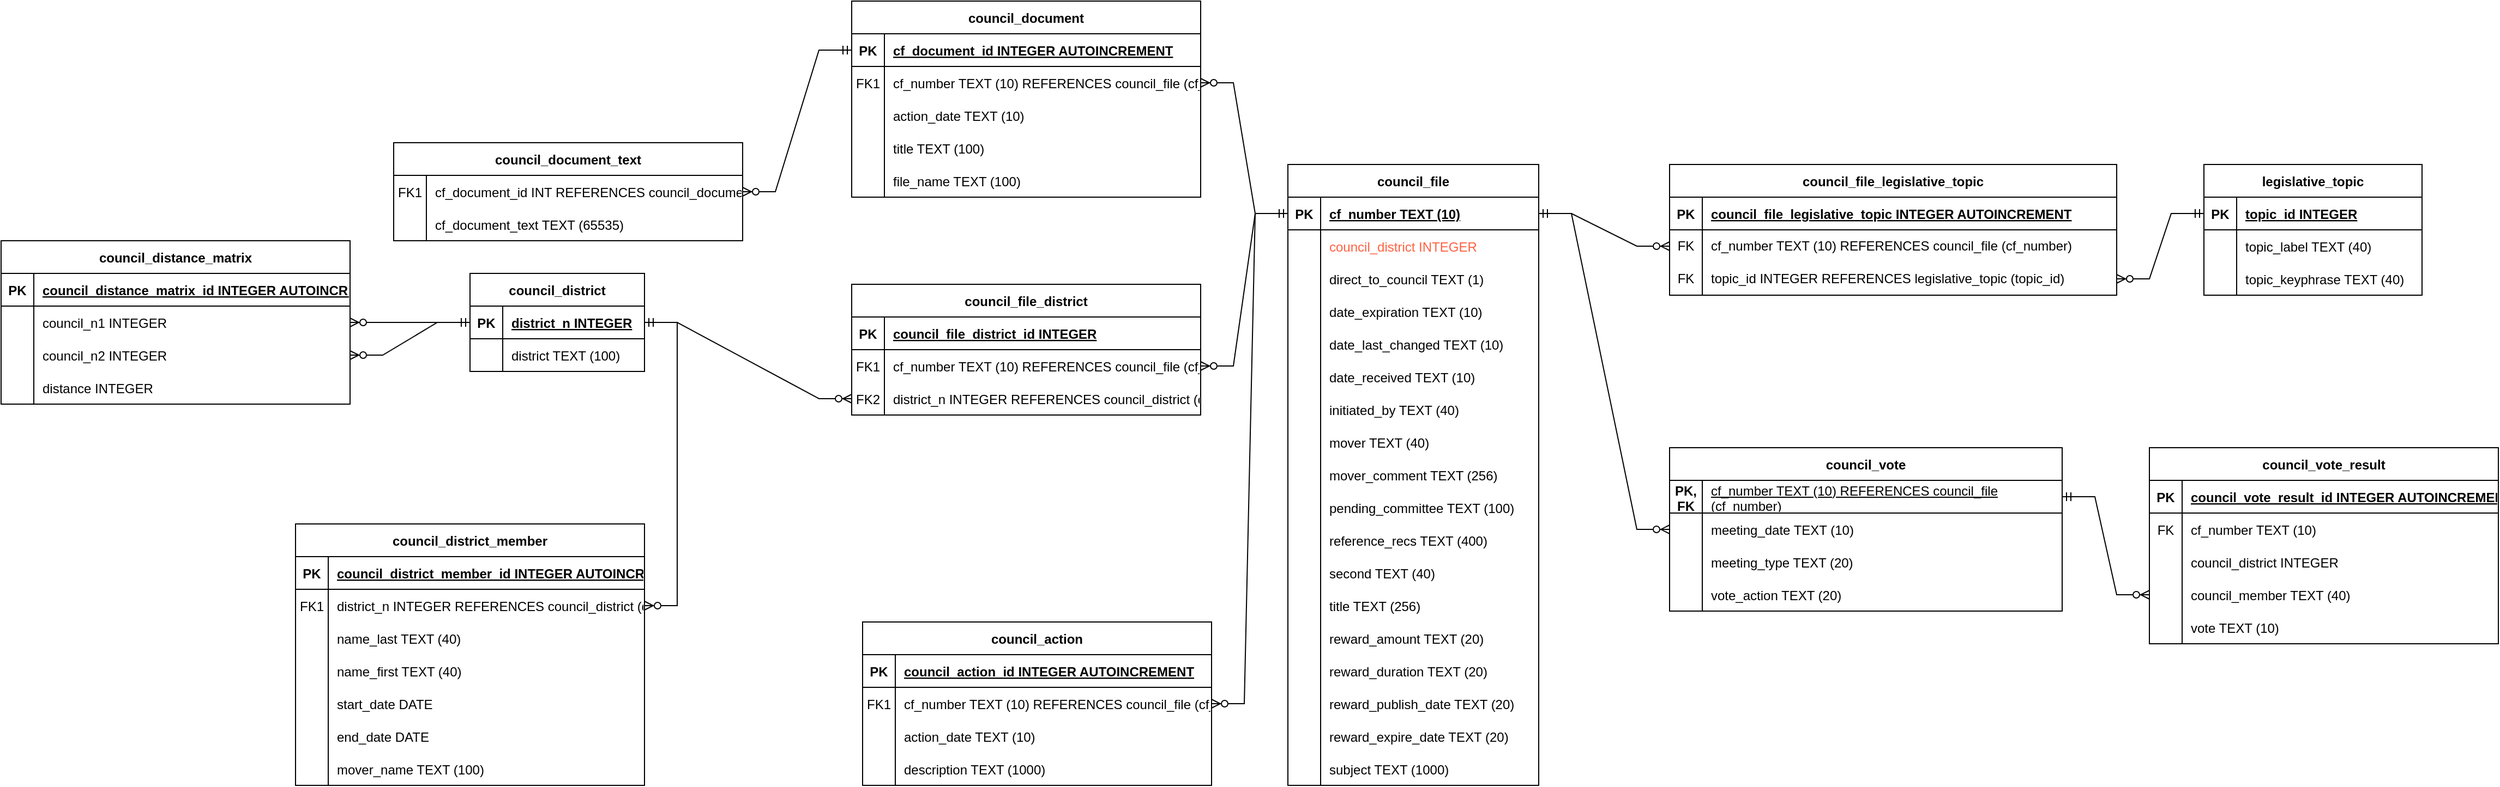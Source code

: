 <mxfile version="26.2.2">
  <diagram id="R2lEEEUBdFMjLlhIrx00" name="Page-1">
    <mxGraphModel dx="2854" dy="1344" grid="1" gridSize="10" guides="1" tooltips="1" connect="1" arrows="1" fold="1" page="1" pageScale="1" pageWidth="850" pageHeight="1100" math="0" shadow="0" extFonts="Permanent Marker^https://fonts.googleapis.com/css?family=Permanent+Marker">
      <root>
        <mxCell id="0" />
        <mxCell id="1" parent="0" />
        <mxCell id="vsRqJv022YZhZTEsQm1w-209" value="council_action" style="shape=table;startSize=30;container=1;collapsible=1;childLayout=tableLayout;fixedRows=1;rowLines=0;fontStyle=1;align=center;resizeLast=1;" vertex="1" parent="1">
          <mxGeometry x="80" y="700" width="320" height="150" as="geometry" />
        </mxCell>
        <mxCell id="vsRqJv022YZhZTEsQm1w-213" value="" style="shape=tableRow;horizontal=0;startSize=0;swimlaneHead=0;swimlaneBody=0;fillColor=none;collapsible=0;dropTarget=0;points=[[0,0.5],[1,0.5]];portConstraint=eastwest;strokeColor=inherit;top=0;left=0;right=0;bottom=1;" vertex="1" parent="vsRqJv022YZhZTEsQm1w-209">
          <mxGeometry y="30" width="320" height="30" as="geometry" />
        </mxCell>
        <mxCell id="vsRqJv022YZhZTEsQm1w-214" value="PK" style="shape=partialRectangle;overflow=hidden;connectable=0;fillColor=none;strokeColor=inherit;top=0;left=0;bottom=0;right=0;fontStyle=1;" vertex="1" parent="vsRqJv022YZhZTEsQm1w-213">
          <mxGeometry width="30" height="30" as="geometry">
            <mxRectangle width="30" height="30" as="alternateBounds" />
          </mxGeometry>
        </mxCell>
        <mxCell id="vsRqJv022YZhZTEsQm1w-215" value="council_action_id INTEGER      AUTOINCREMENT" style="shape=partialRectangle;overflow=hidden;connectable=0;fillColor=none;align=left;strokeColor=inherit;top=0;left=0;bottom=0;right=0;spacingLeft=6;fontStyle=5;" vertex="1" parent="vsRqJv022YZhZTEsQm1w-213">
          <mxGeometry x="30" width="290" height="30" as="geometry">
            <mxRectangle width="290" height="30" as="alternateBounds" />
          </mxGeometry>
        </mxCell>
        <mxCell id="vsRqJv022YZhZTEsQm1w-216" value="" style="shape=tableRow;horizontal=0;startSize=0;swimlaneHead=0;swimlaneBody=0;fillColor=none;collapsible=0;dropTarget=0;points=[[0,0.5],[1,0.5]];portConstraint=eastwest;strokeColor=inherit;top=0;left=0;right=0;bottom=0;" vertex="1" parent="vsRqJv022YZhZTEsQm1w-209">
          <mxGeometry y="60" width="320" height="30" as="geometry" />
        </mxCell>
        <mxCell id="vsRqJv022YZhZTEsQm1w-217" value="FK1" style="shape=partialRectangle;overflow=hidden;connectable=0;fillColor=none;strokeColor=inherit;top=0;left=0;bottom=0;right=0;" vertex="1" parent="vsRqJv022YZhZTEsQm1w-216">
          <mxGeometry width="30" height="30" as="geometry">
            <mxRectangle width="30" height="30" as="alternateBounds" />
          </mxGeometry>
        </mxCell>
        <mxCell id="vsRqJv022YZhZTEsQm1w-218" value="cf_number TEXT (10) REFERENCES council_file (cf_number)" style="shape=partialRectangle;overflow=hidden;connectable=0;fillColor=none;align=left;strokeColor=inherit;top=0;left=0;bottom=0;right=0;spacingLeft=6;" vertex="1" parent="vsRqJv022YZhZTEsQm1w-216">
          <mxGeometry x="30" width="290" height="30" as="geometry">
            <mxRectangle width="290" height="30" as="alternateBounds" />
          </mxGeometry>
        </mxCell>
        <mxCell id="vsRqJv022YZhZTEsQm1w-419" value="" style="shape=tableRow;horizontal=0;startSize=0;swimlaneHead=0;swimlaneBody=0;fillColor=none;collapsible=0;dropTarget=0;points=[[0,0.5],[1,0.5]];portConstraint=eastwest;strokeColor=inherit;top=0;left=0;right=0;bottom=0;" vertex="1" parent="vsRqJv022YZhZTEsQm1w-209">
          <mxGeometry y="90" width="320" height="30" as="geometry" />
        </mxCell>
        <mxCell id="vsRqJv022YZhZTEsQm1w-420" value="" style="shape=partialRectangle;overflow=hidden;connectable=0;fillColor=none;strokeColor=inherit;top=0;left=0;bottom=0;right=0;" vertex="1" parent="vsRqJv022YZhZTEsQm1w-419">
          <mxGeometry width="30" height="30" as="geometry">
            <mxRectangle width="30" height="30" as="alternateBounds" />
          </mxGeometry>
        </mxCell>
        <mxCell id="vsRqJv022YZhZTEsQm1w-421" value="action_date       TEXT (10)" style="shape=partialRectangle;overflow=hidden;connectable=0;fillColor=none;align=left;strokeColor=inherit;top=0;left=0;bottom=0;right=0;spacingLeft=6;" vertex="1" parent="vsRqJv022YZhZTEsQm1w-419">
          <mxGeometry x="30" width="290" height="30" as="geometry">
            <mxRectangle width="290" height="30" as="alternateBounds" />
          </mxGeometry>
        </mxCell>
        <mxCell id="vsRqJv022YZhZTEsQm1w-219" value="" style="shape=tableRow;horizontal=0;startSize=0;swimlaneHead=0;swimlaneBody=0;fillColor=none;collapsible=0;dropTarget=0;points=[[0,0.5],[1,0.5]];portConstraint=eastwest;strokeColor=inherit;top=0;left=0;right=0;bottom=0;" vertex="1" parent="vsRqJv022YZhZTEsQm1w-209">
          <mxGeometry y="120" width="320" height="30" as="geometry" />
        </mxCell>
        <mxCell id="vsRqJv022YZhZTEsQm1w-220" value="" style="shape=partialRectangle;overflow=hidden;connectable=0;fillColor=none;strokeColor=inherit;top=0;left=0;bottom=0;right=0;" vertex="1" parent="vsRqJv022YZhZTEsQm1w-219">
          <mxGeometry width="30" height="30" as="geometry">
            <mxRectangle width="30" height="30" as="alternateBounds" />
          </mxGeometry>
        </mxCell>
        <mxCell id="vsRqJv022YZhZTEsQm1w-221" value="description       TEXT (1000)" style="shape=partialRectangle;overflow=hidden;connectable=0;fillColor=none;align=left;strokeColor=inherit;top=0;left=0;bottom=0;right=0;spacingLeft=6;" vertex="1" parent="vsRqJv022YZhZTEsQm1w-219">
          <mxGeometry x="30" width="290" height="30" as="geometry">
            <mxRectangle width="290" height="30" as="alternateBounds" />
          </mxGeometry>
        </mxCell>
        <mxCell id="vsRqJv022YZhZTEsQm1w-222" value="council_distance_matrix" style="shape=table;startSize=30;container=1;collapsible=1;childLayout=tableLayout;fixedRows=1;rowLines=0;fontStyle=1;align=center;resizeLast=1;" vertex="1" parent="1">
          <mxGeometry x="-710" y="350" width="320" height="150" as="geometry" />
        </mxCell>
        <mxCell id="vsRqJv022YZhZTEsQm1w-223" value="" style="shape=tableRow;horizontal=0;startSize=0;swimlaneHead=0;swimlaneBody=0;fillColor=none;collapsible=0;dropTarget=0;points=[[0,0.5],[1,0.5]];portConstraint=eastwest;strokeColor=inherit;top=0;left=0;right=0;bottom=1;" vertex="1" parent="vsRqJv022YZhZTEsQm1w-222">
          <mxGeometry y="30" width="320" height="30" as="geometry" />
        </mxCell>
        <mxCell id="vsRqJv022YZhZTEsQm1w-224" value="PK" style="shape=partialRectangle;overflow=hidden;connectable=0;fillColor=none;strokeColor=inherit;top=0;left=0;bottom=0;right=0;fontStyle=1;" vertex="1" parent="vsRqJv022YZhZTEsQm1w-223">
          <mxGeometry width="30" height="30" as="geometry">
            <mxRectangle width="30" height="30" as="alternateBounds" />
          </mxGeometry>
        </mxCell>
        <mxCell id="vsRqJv022YZhZTEsQm1w-225" value="council_distance_matrix_id INTEGER  AUTOINCREMENT" style="shape=partialRectangle;overflow=hidden;connectable=0;fillColor=none;align=left;strokeColor=inherit;top=0;left=0;bottom=0;right=0;spacingLeft=6;fontStyle=5;" vertex="1" parent="vsRqJv022YZhZTEsQm1w-223">
          <mxGeometry x="30" width="290" height="30" as="geometry">
            <mxRectangle width="290" height="30" as="alternateBounds" />
          </mxGeometry>
        </mxCell>
        <mxCell id="vsRqJv022YZhZTEsQm1w-226" value="" style="shape=tableRow;horizontal=0;startSize=0;swimlaneHead=0;swimlaneBody=0;fillColor=none;collapsible=0;dropTarget=0;points=[[0,0.5],[1,0.5]];portConstraint=eastwest;strokeColor=inherit;top=0;left=0;right=0;bottom=0;" vertex="1" parent="vsRqJv022YZhZTEsQm1w-222">
          <mxGeometry y="60" width="320" height="30" as="geometry" />
        </mxCell>
        <mxCell id="vsRqJv022YZhZTEsQm1w-227" value="" style="shape=partialRectangle;overflow=hidden;connectable=0;fillColor=none;strokeColor=inherit;top=0;left=0;bottom=0;right=0;" vertex="1" parent="vsRqJv022YZhZTEsQm1w-226">
          <mxGeometry width="30" height="30" as="geometry">
            <mxRectangle width="30" height="30" as="alternateBounds" />
          </mxGeometry>
        </mxCell>
        <mxCell id="vsRqJv022YZhZTEsQm1w-228" value="council_n1                 INTEGER" style="shape=partialRectangle;overflow=hidden;connectable=0;fillColor=none;align=left;strokeColor=inherit;top=0;left=0;bottom=0;right=0;spacingLeft=6;" vertex="1" parent="vsRqJv022YZhZTEsQm1w-226">
          <mxGeometry x="30" width="290" height="30" as="geometry">
            <mxRectangle width="290" height="30" as="alternateBounds" />
          </mxGeometry>
        </mxCell>
        <mxCell id="vsRqJv022YZhZTEsQm1w-229" value="" style="shape=tableRow;horizontal=0;startSize=0;swimlaneHead=0;swimlaneBody=0;fillColor=none;collapsible=0;dropTarget=0;points=[[0,0.5],[1,0.5]];portConstraint=eastwest;strokeColor=inherit;top=0;left=0;right=0;bottom=0;" vertex="1" parent="vsRqJv022YZhZTEsQm1w-222">
          <mxGeometry y="90" width="320" height="30" as="geometry" />
        </mxCell>
        <mxCell id="vsRqJv022YZhZTEsQm1w-230" value="" style="shape=partialRectangle;overflow=hidden;connectable=0;fillColor=none;strokeColor=inherit;top=0;left=0;bottom=0;right=0;" vertex="1" parent="vsRqJv022YZhZTEsQm1w-229">
          <mxGeometry width="30" height="30" as="geometry">
            <mxRectangle width="30" height="30" as="alternateBounds" />
          </mxGeometry>
        </mxCell>
        <mxCell id="vsRqJv022YZhZTEsQm1w-231" value="council_n2                 INTEGER" style="shape=partialRectangle;overflow=hidden;connectable=0;fillColor=none;align=left;strokeColor=inherit;top=0;left=0;bottom=0;right=0;spacingLeft=6;" vertex="1" parent="vsRqJv022YZhZTEsQm1w-229">
          <mxGeometry x="30" width="290" height="30" as="geometry">
            <mxRectangle width="290" height="30" as="alternateBounds" />
          </mxGeometry>
        </mxCell>
        <mxCell id="vsRqJv022YZhZTEsQm1w-232" value="" style="shape=tableRow;horizontal=0;startSize=0;swimlaneHead=0;swimlaneBody=0;fillColor=none;collapsible=0;dropTarget=0;points=[[0,0.5],[1,0.5]];portConstraint=eastwest;strokeColor=inherit;top=0;left=0;right=0;bottom=0;" vertex="1" parent="vsRqJv022YZhZTEsQm1w-222">
          <mxGeometry y="120" width="320" height="30" as="geometry" />
        </mxCell>
        <mxCell id="vsRqJv022YZhZTEsQm1w-233" value="" style="shape=partialRectangle;overflow=hidden;connectable=0;fillColor=none;strokeColor=inherit;top=0;left=0;bottom=0;right=0;" vertex="1" parent="vsRqJv022YZhZTEsQm1w-232">
          <mxGeometry width="30" height="30" as="geometry">
            <mxRectangle width="30" height="30" as="alternateBounds" />
          </mxGeometry>
        </mxCell>
        <mxCell id="vsRqJv022YZhZTEsQm1w-234" value="distance                   INTEGER" style="shape=partialRectangle;overflow=hidden;connectable=0;fillColor=none;align=left;strokeColor=inherit;top=0;left=0;bottom=0;right=0;spacingLeft=6;" vertex="1" parent="vsRqJv022YZhZTEsQm1w-232">
          <mxGeometry x="30" width="290" height="30" as="geometry">
            <mxRectangle width="290" height="30" as="alternateBounds" />
          </mxGeometry>
        </mxCell>
        <mxCell id="vsRqJv022YZhZTEsQm1w-235" value="council_district" style="shape=table;startSize=30;container=1;collapsible=1;childLayout=tableLayout;fixedRows=1;rowLines=0;fontStyle=1;align=center;resizeLast=1;" vertex="1" parent="1">
          <mxGeometry x="-280" y="380" width="160" height="90" as="geometry" />
        </mxCell>
        <mxCell id="vsRqJv022YZhZTEsQm1w-236" value="" style="shape=tableRow;horizontal=0;startSize=0;swimlaneHead=0;swimlaneBody=0;fillColor=none;collapsible=0;dropTarget=0;points=[[0,0.5],[1,0.5]];portConstraint=eastwest;strokeColor=inherit;top=0;left=0;right=0;bottom=1;" vertex="1" parent="vsRqJv022YZhZTEsQm1w-235">
          <mxGeometry y="30" width="160" height="30" as="geometry" />
        </mxCell>
        <mxCell id="vsRqJv022YZhZTEsQm1w-237" value="PK" style="shape=partialRectangle;overflow=hidden;connectable=0;fillColor=none;strokeColor=inherit;top=0;left=0;bottom=0;right=0;fontStyle=1;" vertex="1" parent="vsRqJv022YZhZTEsQm1w-236">
          <mxGeometry width="30" height="30" as="geometry">
            <mxRectangle width="30" height="30" as="alternateBounds" />
          </mxGeometry>
        </mxCell>
        <mxCell id="vsRqJv022YZhZTEsQm1w-238" value="district_n INTEGER    " style="shape=partialRectangle;overflow=hidden;connectable=0;fillColor=none;align=left;strokeColor=inherit;top=0;left=0;bottom=0;right=0;spacingLeft=6;fontStyle=5;" vertex="1" parent="vsRqJv022YZhZTEsQm1w-236">
          <mxGeometry x="30" width="130" height="30" as="geometry">
            <mxRectangle width="130" height="30" as="alternateBounds" />
          </mxGeometry>
        </mxCell>
        <mxCell id="vsRqJv022YZhZTEsQm1w-239" value="" style="shape=tableRow;horizontal=0;startSize=0;swimlaneHead=0;swimlaneBody=0;fillColor=none;collapsible=0;dropTarget=0;points=[[0,0.5],[1,0.5]];portConstraint=eastwest;strokeColor=inherit;top=0;left=0;right=0;bottom=0;" vertex="1" parent="vsRqJv022YZhZTEsQm1w-235">
          <mxGeometry y="60" width="160" height="30" as="geometry" />
        </mxCell>
        <mxCell id="vsRqJv022YZhZTEsQm1w-240" value="" style="shape=partialRectangle;overflow=hidden;connectable=0;fillColor=none;strokeColor=inherit;top=0;left=0;bottom=0;right=0;" vertex="1" parent="vsRqJv022YZhZTEsQm1w-239">
          <mxGeometry width="30" height="30" as="geometry">
            <mxRectangle width="30" height="30" as="alternateBounds" />
          </mxGeometry>
        </mxCell>
        <mxCell id="vsRqJv022YZhZTEsQm1w-241" value="district   TEXT (100)" style="shape=partialRectangle;overflow=hidden;connectable=0;fillColor=none;align=left;strokeColor=inherit;top=0;left=0;bottom=0;right=0;spacingLeft=6;" vertex="1" parent="vsRqJv022YZhZTEsQm1w-239">
          <mxGeometry x="30" width="130" height="30" as="geometry">
            <mxRectangle width="130" height="30" as="alternateBounds" />
          </mxGeometry>
        </mxCell>
        <mxCell id="vsRqJv022YZhZTEsQm1w-242" value="council_district_member" style="shape=table;startSize=30;container=1;collapsible=1;childLayout=tableLayout;fixedRows=1;rowLines=0;fontStyle=1;align=center;resizeLast=1;" vertex="1" parent="1">
          <mxGeometry x="-440" y="610" width="320" height="240" as="geometry" />
        </mxCell>
        <mxCell id="vsRqJv022YZhZTEsQm1w-246" value="" style="shape=tableRow;horizontal=0;startSize=0;swimlaneHead=0;swimlaneBody=0;fillColor=none;collapsible=0;dropTarget=0;points=[[0,0.5],[1,0.5]];portConstraint=eastwest;strokeColor=inherit;top=0;left=0;right=0;bottom=1;" vertex="1" parent="vsRqJv022YZhZTEsQm1w-242">
          <mxGeometry y="30" width="320" height="30" as="geometry" />
        </mxCell>
        <mxCell id="vsRqJv022YZhZTEsQm1w-247" value="PK" style="shape=partialRectangle;overflow=hidden;connectable=0;fillColor=none;strokeColor=inherit;top=0;left=0;bottom=0;right=0;fontStyle=1;" vertex="1" parent="vsRqJv022YZhZTEsQm1w-246">
          <mxGeometry width="30" height="30" as="geometry">
            <mxRectangle width="30" height="30" as="alternateBounds" />
          </mxGeometry>
        </mxCell>
        <mxCell id="vsRqJv022YZhZTEsQm1w-248" value="council_district_member_id INTEGER     AUTOINCREMENT" style="shape=partialRectangle;overflow=hidden;connectable=0;fillColor=none;align=left;strokeColor=inherit;top=0;left=0;bottom=0;right=0;spacingLeft=6;fontStyle=5;" vertex="1" parent="vsRqJv022YZhZTEsQm1w-246">
          <mxGeometry x="30" width="290" height="30" as="geometry">
            <mxRectangle width="290" height="30" as="alternateBounds" />
          </mxGeometry>
        </mxCell>
        <mxCell id="vsRqJv022YZhZTEsQm1w-249" value="" style="shape=tableRow;horizontal=0;startSize=0;swimlaneHead=0;swimlaneBody=0;fillColor=none;collapsible=0;dropTarget=0;points=[[0,0.5],[1,0.5]];portConstraint=eastwest;strokeColor=inherit;top=0;left=0;right=0;bottom=0;" vertex="1" parent="vsRqJv022YZhZTEsQm1w-242">
          <mxGeometry y="60" width="320" height="30" as="geometry" />
        </mxCell>
        <mxCell id="vsRqJv022YZhZTEsQm1w-250" value="FK1" style="shape=partialRectangle;overflow=hidden;connectable=0;fillColor=none;strokeColor=inherit;top=0;left=0;bottom=0;right=0;" vertex="1" parent="vsRqJv022YZhZTEsQm1w-249">
          <mxGeometry width="30" height="30" as="geometry">
            <mxRectangle width="30" height="30" as="alternateBounds" />
          </mxGeometry>
        </mxCell>
        <mxCell id="vsRqJv022YZhZTEsQm1w-251" value="district_n INTEGER REFERENCES council_district (district_n)" style="shape=partialRectangle;overflow=hidden;connectable=0;fillColor=none;align=left;strokeColor=inherit;top=0;left=0;bottom=0;right=0;spacingLeft=6;" vertex="1" parent="vsRqJv022YZhZTEsQm1w-249">
          <mxGeometry x="30" width="290" height="30" as="geometry">
            <mxRectangle width="290" height="30" as="alternateBounds" />
          </mxGeometry>
        </mxCell>
        <mxCell id="vsRqJv022YZhZTEsQm1w-431" value="" style="shape=tableRow;horizontal=0;startSize=0;swimlaneHead=0;swimlaneBody=0;fillColor=none;collapsible=0;dropTarget=0;points=[[0,0.5],[1,0.5]];portConstraint=eastwest;strokeColor=inherit;top=0;left=0;right=0;bottom=0;" vertex="1" parent="vsRqJv022YZhZTEsQm1w-242">
          <mxGeometry y="90" width="320" height="30" as="geometry" />
        </mxCell>
        <mxCell id="vsRqJv022YZhZTEsQm1w-432" value="" style="shape=partialRectangle;overflow=hidden;connectable=0;fillColor=none;strokeColor=inherit;top=0;left=0;bottom=0;right=0;" vertex="1" parent="vsRqJv022YZhZTEsQm1w-431">
          <mxGeometry width="30" height="30" as="geometry">
            <mxRectangle width="30" height="30" as="alternateBounds" />
          </mxGeometry>
        </mxCell>
        <mxCell id="vsRqJv022YZhZTEsQm1w-433" value="name_last                  TEXT (40)" style="shape=partialRectangle;overflow=hidden;connectable=0;fillColor=none;align=left;strokeColor=inherit;top=0;left=0;bottom=0;right=0;spacingLeft=6;" vertex="1" parent="vsRqJv022YZhZTEsQm1w-431">
          <mxGeometry x="30" width="290" height="30" as="geometry">
            <mxRectangle width="290" height="30" as="alternateBounds" />
          </mxGeometry>
        </mxCell>
        <mxCell id="vsRqJv022YZhZTEsQm1w-252" value="" style="shape=tableRow;horizontal=0;startSize=0;swimlaneHead=0;swimlaneBody=0;fillColor=none;collapsible=0;dropTarget=0;points=[[0,0.5],[1,0.5]];portConstraint=eastwest;strokeColor=inherit;top=0;left=0;right=0;bottom=0;" vertex="1" parent="vsRqJv022YZhZTEsQm1w-242">
          <mxGeometry y="120" width="320" height="30" as="geometry" />
        </mxCell>
        <mxCell id="vsRqJv022YZhZTEsQm1w-253" value="" style="shape=partialRectangle;overflow=hidden;connectable=0;fillColor=none;strokeColor=inherit;top=0;left=0;bottom=0;right=0;" vertex="1" parent="vsRqJv022YZhZTEsQm1w-252">
          <mxGeometry width="30" height="30" as="geometry">
            <mxRectangle width="30" height="30" as="alternateBounds" />
          </mxGeometry>
        </mxCell>
        <mxCell id="vsRqJv022YZhZTEsQm1w-254" value="name_first                 TEXT (40)" style="shape=partialRectangle;overflow=hidden;connectable=0;fillColor=none;align=left;strokeColor=inherit;top=0;left=0;bottom=0;right=0;spacingLeft=6;" vertex="1" parent="vsRqJv022YZhZTEsQm1w-252">
          <mxGeometry x="30" width="290" height="30" as="geometry">
            <mxRectangle width="290" height="30" as="alternateBounds" />
          </mxGeometry>
        </mxCell>
        <mxCell id="vsRqJv022YZhZTEsQm1w-255" value="" style="shape=tableRow;horizontal=0;startSize=0;swimlaneHead=0;swimlaneBody=0;fillColor=none;collapsible=0;dropTarget=0;points=[[0,0.5],[1,0.5]];portConstraint=eastwest;strokeColor=inherit;top=0;left=0;right=0;bottom=0;" vertex="1" parent="vsRqJv022YZhZTEsQm1w-242">
          <mxGeometry y="150" width="320" height="30" as="geometry" />
        </mxCell>
        <mxCell id="vsRqJv022YZhZTEsQm1w-256" value="" style="shape=partialRectangle;overflow=hidden;connectable=0;fillColor=none;strokeColor=inherit;top=0;left=0;bottom=0;right=0;" vertex="1" parent="vsRqJv022YZhZTEsQm1w-255">
          <mxGeometry width="30" height="30" as="geometry">
            <mxRectangle width="30" height="30" as="alternateBounds" />
          </mxGeometry>
        </mxCell>
        <mxCell id="vsRqJv022YZhZTEsQm1w-257" value="start_date                 DATE" style="shape=partialRectangle;overflow=hidden;connectable=0;fillColor=none;align=left;strokeColor=inherit;top=0;left=0;bottom=0;right=0;spacingLeft=6;" vertex="1" parent="vsRqJv022YZhZTEsQm1w-255">
          <mxGeometry x="30" width="290" height="30" as="geometry">
            <mxRectangle width="290" height="30" as="alternateBounds" />
          </mxGeometry>
        </mxCell>
        <mxCell id="vsRqJv022YZhZTEsQm1w-258" value="" style="shape=tableRow;horizontal=0;startSize=0;swimlaneHead=0;swimlaneBody=0;fillColor=none;collapsible=0;dropTarget=0;points=[[0,0.5],[1,0.5]];portConstraint=eastwest;strokeColor=inherit;top=0;left=0;right=0;bottom=0;" vertex="1" parent="vsRqJv022YZhZTEsQm1w-242">
          <mxGeometry y="180" width="320" height="30" as="geometry" />
        </mxCell>
        <mxCell id="vsRqJv022YZhZTEsQm1w-259" value="" style="shape=partialRectangle;overflow=hidden;connectable=0;fillColor=none;strokeColor=inherit;top=0;left=0;bottom=0;right=0;" vertex="1" parent="vsRqJv022YZhZTEsQm1w-258">
          <mxGeometry width="30" height="30" as="geometry">
            <mxRectangle width="30" height="30" as="alternateBounds" />
          </mxGeometry>
        </mxCell>
        <mxCell id="vsRqJv022YZhZTEsQm1w-260" value="end_date                   DATE" style="shape=partialRectangle;overflow=hidden;connectable=0;fillColor=none;align=left;strokeColor=inherit;top=0;left=0;bottom=0;right=0;spacingLeft=6;" vertex="1" parent="vsRqJv022YZhZTEsQm1w-258">
          <mxGeometry x="30" width="290" height="30" as="geometry">
            <mxRectangle width="290" height="30" as="alternateBounds" />
          </mxGeometry>
        </mxCell>
        <mxCell id="vsRqJv022YZhZTEsQm1w-261" value="" style="shape=tableRow;horizontal=0;startSize=0;swimlaneHead=0;swimlaneBody=0;fillColor=none;collapsible=0;dropTarget=0;points=[[0,0.5],[1,0.5]];portConstraint=eastwest;strokeColor=inherit;top=0;left=0;right=0;bottom=0;" vertex="1" parent="vsRqJv022YZhZTEsQm1w-242">
          <mxGeometry y="210" width="320" height="30" as="geometry" />
        </mxCell>
        <mxCell id="vsRqJv022YZhZTEsQm1w-262" value="" style="shape=partialRectangle;overflow=hidden;connectable=0;fillColor=none;strokeColor=inherit;top=0;left=0;bottom=0;right=0;" vertex="1" parent="vsRqJv022YZhZTEsQm1w-261">
          <mxGeometry width="30" height="30" as="geometry">
            <mxRectangle width="30" height="30" as="alternateBounds" />
          </mxGeometry>
        </mxCell>
        <mxCell id="vsRqJv022YZhZTEsQm1w-263" value="mover_name                 TEXT (100)" style="shape=partialRectangle;overflow=hidden;connectable=0;fillColor=none;align=left;strokeColor=inherit;top=0;left=0;bottom=0;right=0;spacingLeft=6;" vertex="1" parent="vsRqJv022YZhZTEsQm1w-261">
          <mxGeometry x="30" width="290" height="30" as="geometry">
            <mxRectangle width="290" height="30" as="alternateBounds" />
          </mxGeometry>
        </mxCell>
        <mxCell id="vsRqJv022YZhZTEsQm1w-264" value="council_document" style="shape=table;startSize=30;container=1;collapsible=1;childLayout=tableLayout;fixedRows=1;rowLines=0;fontStyle=1;align=center;resizeLast=1;" vertex="1" parent="1">
          <mxGeometry x="70" y="130" width="320" height="180" as="geometry" />
        </mxCell>
        <mxCell id="vsRqJv022YZhZTEsQm1w-268" value="" style="shape=tableRow;horizontal=0;startSize=0;swimlaneHead=0;swimlaneBody=0;fillColor=none;collapsible=0;dropTarget=0;points=[[0,0.5],[1,0.5]];portConstraint=eastwest;strokeColor=inherit;top=0;left=0;right=0;bottom=1;" vertex="1" parent="vsRqJv022YZhZTEsQm1w-264">
          <mxGeometry y="30" width="320" height="30" as="geometry" />
        </mxCell>
        <mxCell id="vsRqJv022YZhZTEsQm1w-269" value="PK" style="shape=partialRectangle;overflow=hidden;connectable=0;fillColor=none;strokeColor=inherit;top=0;left=0;bottom=0;right=0;fontStyle=1;" vertex="1" parent="vsRqJv022YZhZTEsQm1w-268">
          <mxGeometry width="30" height="30" as="geometry">
            <mxRectangle width="30" height="30" as="alternateBounds" />
          </mxGeometry>
        </mxCell>
        <mxCell id="vsRqJv022YZhZTEsQm1w-270" value="cf_document_id INTEGER     AUTOINCREMENT" style="shape=partialRectangle;overflow=hidden;connectable=0;fillColor=none;align=left;strokeColor=inherit;top=0;left=0;bottom=0;right=0;spacingLeft=6;fontStyle=5;" vertex="1" parent="vsRqJv022YZhZTEsQm1w-268">
          <mxGeometry x="30" width="290" height="30" as="geometry">
            <mxRectangle width="290" height="30" as="alternateBounds" />
          </mxGeometry>
        </mxCell>
        <mxCell id="vsRqJv022YZhZTEsQm1w-271" value="" style="shape=tableRow;horizontal=0;startSize=0;swimlaneHead=0;swimlaneBody=0;fillColor=none;collapsible=0;dropTarget=0;points=[[0,0.5],[1,0.5]];portConstraint=eastwest;strokeColor=inherit;top=0;left=0;right=0;bottom=0;" vertex="1" parent="vsRqJv022YZhZTEsQm1w-264">
          <mxGeometry y="60" width="320" height="30" as="geometry" />
        </mxCell>
        <mxCell id="vsRqJv022YZhZTEsQm1w-272" value="FK1" style="shape=partialRectangle;overflow=hidden;connectable=0;fillColor=none;strokeColor=inherit;top=0;left=0;bottom=0;right=0;" vertex="1" parent="vsRqJv022YZhZTEsQm1w-271">
          <mxGeometry width="30" height="30" as="geometry">
            <mxRectangle width="30" height="30" as="alternateBounds" />
          </mxGeometry>
        </mxCell>
        <mxCell id="vsRqJv022YZhZTEsQm1w-273" value="cf_number TEXT (10) REFERENCES council_file (cf_number)" style="shape=partialRectangle;overflow=hidden;connectable=0;fillColor=none;align=left;strokeColor=inherit;top=0;left=0;bottom=0;right=0;spacingLeft=6;" vertex="1" parent="vsRqJv022YZhZTEsQm1w-271">
          <mxGeometry x="30" width="290" height="30" as="geometry">
            <mxRectangle width="290" height="30" as="alternateBounds" />
          </mxGeometry>
        </mxCell>
        <mxCell id="vsRqJv022YZhZTEsQm1w-422" value="" style="shape=tableRow;horizontal=0;startSize=0;swimlaneHead=0;swimlaneBody=0;fillColor=none;collapsible=0;dropTarget=0;points=[[0,0.5],[1,0.5]];portConstraint=eastwest;strokeColor=inherit;top=0;left=0;right=0;bottom=0;" vertex="1" parent="vsRqJv022YZhZTEsQm1w-264">
          <mxGeometry y="90" width="320" height="30" as="geometry" />
        </mxCell>
        <mxCell id="vsRqJv022YZhZTEsQm1w-423" value="" style="shape=partialRectangle;overflow=hidden;connectable=0;fillColor=none;strokeColor=inherit;top=0;left=0;bottom=0;right=0;" vertex="1" parent="vsRqJv022YZhZTEsQm1w-422">
          <mxGeometry width="30" height="30" as="geometry">
            <mxRectangle width="30" height="30" as="alternateBounds" />
          </mxGeometry>
        </mxCell>
        <mxCell id="vsRqJv022YZhZTEsQm1w-424" value="action_date    TEXT (10)" style="shape=partialRectangle;overflow=hidden;connectable=0;fillColor=none;align=left;strokeColor=inherit;top=0;left=0;bottom=0;right=0;spacingLeft=6;" vertex="1" parent="vsRqJv022YZhZTEsQm1w-422">
          <mxGeometry x="30" width="290" height="30" as="geometry">
            <mxRectangle width="290" height="30" as="alternateBounds" />
          </mxGeometry>
        </mxCell>
        <mxCell id="vsRqJv022YZhZTEsQm1w-274" value="" style="shape=tableRow;horizontal=0;startSize=0;swimlaneHead=0;swimlaneBody=0;fillColor=none;collapsible=0;dropTarget=0;points=[[0,0.5],[1,0.5]];portConstraint=eastwest;strokeColor=inherit;top=0;left=0;right=0;bottom=0;" vertex="1" parent="vsRqJv022YZhZTEsQm1w-264">
          <mxGeometry y="120" width="320" height="30" as="geometry" />
        </mxCell>
        <mxCell id="vsRqJv022YZhZTEsQm1w-275" value="" style="shape=partialRectangle;overflow=hidden;connectable=0;fillColor=none;strokeColor=inherit;top=0;left=0;bottom=0;right=0;" vertex="1" parent="vsRqJv022YZhZTEsQm1w-274">
          <mxGeometry width="30" height="30" as="geometry">
            <mxRectangle width="30" height="30" as="alternateBounds" />
          </mxGeometry>
        </mxCell>
        <mxCell id="vsRqJv022YZhZTEsQm1w-276" value="title          TEXT (100)" style="shape=partialRectangle;overflow=hidden;connectable=0;fillColor=none;align=left;strokeColor=inherit;top=0;left=0;bottom=0;right=0;spacingLeft=6;" vertex="1" parent="vsRqJv022YZhZTEsQm1w-274">
          <mxGeometry x="30" width="290" height="30" as="geometry">
            <mxRectangle width="290" height="30" as="alternateBounds" />
          </mxGeometry>
        </mxCell>
        <mxCell id="vsRqJv022YZhZTEsQm1w-277" value="" style="shape=tableRow;horizontal=0;startSize=0;swimlaneHead=0;swimlaneBody=0;fillColor=none;collapsible=0;dropTarget=0;points=[[0,0.5],[1,0.5]];portConstraint=eastwest;strokeColor=inherit;top=0;left=0;right=0;bottom=0;" vertex="1" parent="vsRqJv022YZhZTEsQm1w-264">
          <mxGeometry y="150" width="320" height="30" as="geometry" />
        </mxCell>
        <mxCell id="vsRqJv022YZhZTEsQm1w-278" value="" style="shape=partialRectangle;overflow=hidden;connectable=0;fillColor=none;strokeColor=inherit;top=0;left=0;bottom=0;right=0;" vertex="1" parent="vsRqJv022YZhZTEsQm1w-277">
          <mxGeometry width="30" height="30" as="geometry">
            <mxRectangle width="30" height="30" as="alternateBounds" />
          </mxGeometry>
        </mxCell>
        <mxCell id="vsRqJv022YZhZTEsQm1w-279" value="file_name      TEXT (100)" style="shape=partialRectangle;overflow=hidden;connectable=0;fillColor=none;align=left;strokeColor=inherit;top=0;left=0;bottom=0;right=0;spacingLeft=6;" vertex="1" parent="vsRqJv022YZhZTEsQm1w-277">
          <mxGeometry x="30" width="290" height="30" as="geometry">
            <mxRectangle width="290" height="30" as="alternateBounds" />
          </mxGeometry>
        </mxCell>
        <mxCell id="vsRqJv022YZhZTEsQm1w-280" value="council_document_text" style="shape=table;startSize=30;container=1;collapsible=1;childLayout=tableLayout;fixedRows=1;rowLines=0;fontStyle=1;align=center;resizeLast=1;" vertex="1" parent="1">
          <mxGeometry x="-350" y="260" width="320" height="90" as="geometry" />
        </mxCell>
        <mxCell id="vsRqJv022YZhZTEsQm1w-284" value="" style="shape=tableRow;horizontal=0;startSize=0;swimlaneHead=0;swimlaneBody=0;fillColor=none;collapsible=0;dropTarget=0;points=[[0,0.5],[1,0.5]];portConstraint=eastwest;strokeColor=inherit;top=0;left=0;right=0;bottom=0;" vertex="1" parent="vsRqJv022YZhZTEsQm1w-280">
          <mxGeometry y="30" width="320" height="30" as="geometry" />
        </mxCell>
        <mxCell id="vsRqJv022YZhZTEsQm1w-285" value="FK1" style="shape=partialRectangle;overflow=hidden;connectable=0;fillColor=none;strokeColor=inherit;top=0;left=0;bottom=0;right=0;" vertex="1" parent="vsRqJv022YZhZTEsQm1w-284">
          <mxGeometry width="30" height="30" as="geometry">
            <mxRectangle width="30" height="30" as="alternateBounds" />
          </mxGeometry>
        </mxCell>
        <mxCell id="vsRqJv022YZhZTEsQm1w-286" value="cf_document_id INT REFERENCES council_document (cf_document_id)" style="shape=partialRectangle;overflow=hidden;connectable=0;fillColor=none;align=left;strokeColor=inherit;top=0;left=0;bottom=0;right=0;spacingLeft=6;" vertex="1" parent="vsRqJv022YZhZTEsQm1w-284">
          <mxGeometry x="30" width="290" height="30" as="geometry">
            <mxRectangle width="290" height="30" as="alternateBounds" />
          </mxGeometry>
        </mxCell>
        <mxCell id="vsRqJv022YZhZTEsQm1w-427" value="" style="shape=tableRow;horizontal=0;startSize=0;swimlaneHead=0;swimlaneBody=0;fillColor=none;collapsible=0;dropTarget=0;points=[[0,0.5],[1,0.5]];portConstraint=eastwest;strokeColor=inherit;top=0;left=0;right=0;bottom=0;" vertex="1" parent="vsRqJv022YZhZTEsQm1w-280">
          <mxGeometry y="60" width="320" height="30" as="geometry" />
        </mxCell>
        <mxCell id="vsRqJv022YZhZTEsQm1w-428" value="" style="shape=partialRectangle;overflow=hidden;connectable=0;fillColor=none;strokeColor=inherit;top=0;left=0;bottom=0;right=0;" vertex="1" parent="vsRqJv022YZhZTEsQm1w-427">
          <mxGeometry width="30" height="30" as="geometry">
            <mxRectangle width="30" height="30" as="alternateBounds" />
          </mxGeometry>
        </mxCell>
        <mxCell id="vsRqJv022YZhZTEsQm1w-429" value="cf_document_text TEXT (65535)" style="shape=partialRectangle;overflow=hidden;connectable=0;fillColor=none;align=left;strokeColor=inherit;top=0;left=0;bottom=0;right=0;spacingLeft=6;" vertex="1" parent="vsRqJv022YZhZTEsQm1w-427">
          <mxGeometry x="30" width="290" height="30" as="geometry">
            <mxRectangle width="290" height="30" as="alternateBounds" />
          </mxGeometry>
        </mxCell>
        <mxCell id="vsRqJv022YZhZTEsQm1w-287" value="council_file" style="shape=table;startSize=30;container=1;collapsible=1;childLayout=tableLayout;fixedRows=1;rowLines=0;fontStyle=1;align=center;resizeLast=1;" vertex="1" parent="1">
          <mxGeometry x="470" y="280" width="230" height="570" as="geometry" />
        </mxCell>
        <mxCell id="vsRqJv022YZhZTEsQm1w-288" value="" style="shape=tableRow;horizontal=0;startSize=0;swimlaneHead=0;swimlaneBody=0;fillColor=none;collapsible=0;dropTarget=0;points=[[0,0.5],[1,0.5]];portConstraint=eastwest;strokeColor=inherit;top=0;left=0;right=0;bottom=1;" vertex="1" parent="vsRqJv022YZhZTEsQm1w-287">
          <mxGeometry y="30" width="230" height="30" as="geometry" />
        </mxCell>
        <mxCell id="vsRqJv022YZhZTEsQm1w-289" value="PK" style="shape=partialRectangle;overflow=hidden;connectable=0;fillColor=none;strokeColor=inherit;top=0;left=0;bottom=0;right=0;fontStyle=1;" vertex="1" parent="vsRqJv022YZhZTEsQm1w-288">
          <mxGeometry width="30" height="30" as="geometry">
            <mxRectangle width="30" height="30" as="alternateBounds" />
          </mxGeometry>
        </mxCell>
        <mxCell id="vsRqJv022YZhZTEsQm1w-290" value="cf_number           TEXT (10)" style="shape=partialRectangle;overflow=hidden;connectable=0;fillColor=none;align=left;strokeColor=inherit;top=0;left=0;bottom=0;right=0;spacingLeft=6;fontStyle=5;" vertex="1" parent="vsRqJv022YZhZTEsQm1w-288">
          <mxGeometry x="30" width="200" height="30" as="geometry">
            <mxRectangle width="200" height="30" as="alternateBounds" />
          </mxGeometry>
        </mxCell>
        <mxCell id="vsRqJv022YZhZTEsQm1w-297" value="" style="shape=tableRow;horizontal=0;startSize=0;swimlaneHead=0;swimlaneBody=0;fillColor=none;collapsible=0;dropTarget=0;points=[[0,0.5],[1,0.5]];portConstraint=eastwest;strokeColor=inherit;top=0;left=0;right=0;bottom=0;" vertex="1" parent="vsRqJv022YZhZTEsQm1w-287">
          <mxGeometry y="60" width="230" height="30" as="geometry" />
        </mxCell>
        <mxCell id="vsRqJv022YZhZTEsQm1w-298" value="" style="shape=partialRectangle;overflow=hidden;connectable=0;fillColor=none;strokeColor=inherit;top=0;left=0;bottom=0;right=0;" vertex="1" parent="vsRqJv022YZhZTEsQm1w-297">
          <mxGeometry width="30" height="30" as="geometry">
            <mxRectangle width="30" height="30" as="alternateBounds" />
          </mxGeometry>
        </mxCell>
        <mxCell id="vsRqJv022YZhZTEsQm1w-299" value="council_district    INTEGER" style="shape=partialRectangle;overflow=hidden;connectable=0;fillColor=none;align=left;strokeColor=inherit;top=0;left=0;bottom=0;right=0;spacingLeft=6;fontColor=#FF6142;" vertex="1" parent="vsRqJv022YZhZTEsQm1w-297">
          <mxGeometry x="30" width="200" height="30" as="geometry">
            <mxRectangle width="200" height="30" as="alternateBounds" />
          </mxGeometry>
        </mxCell>
        <mxCell id="vsRqJv022YZhZTEsQm1w-300" value="" style="shape=tableRow;horizontal=0;startSize=0;swimlaneHead=0;swimlaneBody=0;fillColor=none;collapsible=0;dropTarget=0;points=[[0,0.5],[1,0.5]];portConstraint=eastwest;strokeColor=inherit;top=0;left=0;right=0;bottom=0;" vertex="1" parent="vsRqJv022YZhZTEsQm1w-287">
          <mxGeometry y="90" width="230" height="30" as="geometry" />
        </mxCell>
        <mxCell id="vsRqJv022YZhZTEsQm1w-301" value="" style="shape=partialRectangle;overflow=hidden;connectable=0;fillColor=none;strokeColor=inherit;top=0;left=0;bottom=0;right=0;" vertex="1" parent="vsRqJv022YZhZTEsQm1w-300">
          <mxGeometry width="30" height="30" as="geometry">
            <mxRectangle width="30" height="30" as="alternateBounds" />
          </mxGeometry>
        </mxCell>
        <mxCell id="vsRqJv022YZhZTEsQm1w-302" value="direct_to_council   TEXT (1)" style="shape=partialRectangle;overflow=hidden;connectable=0;fillColor=none;align=left;strokeColor=inherit;top=0;left=0;bottom=0;right=0;spacingLeft=6;" vertex="1" parent="vsRqJv022YZhZTEsQm1w-300">
          <mxGeometry x="30" width="200" height="30" as="geometry">
            <mxRectangle width="200" height="30" as="alternateBounds" />
          </mxGeometry>
        </mxCell>
        <mxCell id="vsRqJv022YZhZTEsQm1w-303" value="" style="shape=tableRow;horizontal=0;startSize=0;swimlaneHead=0;swimlaneBody=0;fillColor=none;collapsible=0;dropTarget=0;points=[[0,0.5],[1,0.5]];portConstraint=eastwest;strokeColor=inherit;top=0;left=0;right=0;bottom=0;" vertex="1" parent="vsRqJv022YZhZTEsQm1w-287">
          <mxGeometry y="120" width="230" height="30" as="geometry" />
        </mxCell>
        <mxCell id="vsRqJv022YZhZTEsQm1w-304" value="" style="shape=partialRectangle;overflow=hidden;connectable=0;fillColor=none;strokeColor=inherit;top=0;left=0;bottom=0;right=0;" vertex="1" parent="vsRqJv022YZhZTEsQm1w-303">
          <mxGeometry width="30" height="30" as="geometry">
            <mxRectangle width="30" height="30" as="alternateBounds" />
          </mxGeometry>
        </mxCell>
        <mxCell id="vsRqJv022YZhZTEsQm1w-305" value="date_expiration     TEXT (10)" style="shape=partialRectangle;overflow=hidden;connectable=0;fillColor=none;align=left;strokeColor=inherit;top=0;left=0;bottom=0;right=0;spacingLeft=6;" vertex="1" parent="vsRqJv022YZhZTEsQm1w-303">
          <mxGeometry x="30" width="200" height="30" as="geometry">
            <mxRectangle width="200" height="30" as="alternateBounds" />
          </mxGeometry>
        </mxCell>
        <mxCell id="vsRqJv022YZhZTEsQm1w-306" value="" style="shape=tableRow;horizontal=0;startSize=0;swimlaneHead=0;swimlaneBody=0;fillColor=none;collapsible=0;dropTarget=0;points=[[0,0.5],[1,0.5]];portConstraint=eastwest;strokeColor=inherit;top=0;left=0;right=0;bottom=0;" vertex="1" parent="vsRqJv022YZhZTEsQm1w-287">
          <mxGeometry y="150" width="230" height="30" as="geometry" />
        </mxCell>
        <mxCell id="vsRqJv022YZhZTEsQm1w-307" value="" style="shape=partialRectangle;overflow=hidden;connectable=0;fillColor=none;strokeColor=inherit;top=0;left=0;bottom=0;right=0;" vertex="1" parent="vsRqJv022YZhZTEsQm1w-306">
          <mxGeometry width="30" height="30" as="geometry">
            <mxRectangle width="30" height="30" as="alternateBounds" />
          </mxGeometry>
        </mxCell>
        <mxCell id="vsRqJv022YZhZTEsQm1w-308" value="date_last_changed   TEXT (10)" style="shape=partialRectangle;overflow=hidden;connectable=0;fillColor=none;align=left;strokeColor=inherit;top=0;left=0;bottom=0;right=0;spacingLeft=6;" vertex="1" parent="vsRqJv022YZhZTEsQm1w-306">
          <mxGeometry x="30" width="200" height="30" as="geometry">
            <mxRectangle width="200" height="30" as="alternateBounds" />
          </mxGeometry>
        </mxCell>
        <mxCell id="vsRqJv022YZhZTEsQm1w-309" value="" style="shape=tableRow;horizontal=0;startSize=0;swimlaneHead=0;swimlaneBody=0;fillColor=none;collapsible=0;dropTarget=0;points=[[0,0.5],[1,0.5]];portConstraint=eastwest;strokeColor=inherit;top=0;left=0;right=0;bottom=0;" vertex="1" parent="vsRqJv022YZhZTEsQm1w-287">
          <mxGeometry y="180" width="230" height="30" as="geometry" />
        </mxCell>
        <mxCell id="vsRqJv022YZhZTEsQm1w-310" value="" style="shape=partialRectangle;overflow=hidden;connectable=0;fillColor=none;strokeColor=inherit;top=0;left=0;bottom=0;right=0;" vertex="1" parent="vsRqJv022YZhZTEsQm1w-309">
          <mxGeometry width="30" height="30" as="geometry">
            <mxRectangle width="30" height="30" as="alternateBounds" />
          </mxGeometry>
        </mxCell>
        <mxCell id="vsRqJv022YZhZTEsQm1w-311" value="date_received       TEXT (10)" style="shape=partialRectangle;overflow=hidden;connectable=0;fillColor=none;align=left;strokeColor=inherit;top=0;left=0;bottom=0;right=0;spacingLeft=6;" vertex="1" parent="vsRqJv022YZhZTEsQm1w-309">
          <mxGeometry x="30" width="200" height="30" as="geometry">
            <mxRectangle width="200" height="30" as="alternateBounds" />
          </mxGeometry>
        </mxCell>
        <mxCell id="vsRqJv022YZhZTEsQm1w-312" value="" style="shape=tableRow;horizontal=0;startSize=0;swimlaneHead=0;swimlaneBody=0;fillColor=none;collapsible=0;dropTarget=0;points=[[0,0.5],[1,0.5]];portConstraint=eastwest;strokeColor=inherit;top=0;left=0;right=0;bottom=0;" vertex="1" parent="vsRqJv022YZhZTEsQm1w-287">
          <mxGeometry y="210" width="230" height="30" as="geometry" />
        </mxCell>
        <mxCell id="vsRqJv022YZhZTEsQm1w-313" value="" style="shape=partialRectangle;overflow=hidden;connectable=0;fillColor=none;strokeColor=inherit;top=0;left=0;bottom=0;right=0;" vertex="1" parent="vsRqJv022YZhZTEsQm1w-312">
          <mxGeometry width="30" height="30" as="geometry">
            <mxRectangle width="30" height="30" as="alternateBounds" />
          </mxGeometry>
        </mxCell>
        <mxCell id="vsRqJv022YZhZTEsQm1w-314" value="initiated_by        TEXT (40)" style="shape=partialRectangle;overflow=hidden;connectable=0;fillColor=none;align=left;strokeColor=inherit;top=0;left=0;bottom=0;right=0;spacingLeft=6;" vertex="1" parent="vsRqJv022YZhZTEsQm1w-312">
          <mxGeometry x="30" width="200" height="30" as="geometry">
            <mxRectangle width="200" height="30" as="alternateBounds" />
          </mxGeometry>
        </mxCell>
        <mxCell id="vsRqJv022YZhZTEsQm1w-315" value="" style="shape=tableRow;horizontal=0;startSize=0;swimlaneHead=0;swimlaneBody=0;fillColor=none;collapsible=0;dropTarget=0;points=[[0,0.5],[1,0.5]];portConstraint=eastwest;strokeColor=inherit;top=0;left=0;right=0;bottom=0;" vertex="1" parent="vsRqJv022YZhZTEsQm1w-287">
          <mxGeometry y="240" width="230" height="30" as="geometry" />
        </mxCell>
        <mxCell id="vsRqJv022YZhZTEsQm1w-316" value="" style="shape=partialRectangle;overflow=hidden;connectable=0;fillColor=none;strokeColor=inherit;top=0;left=0;bottom=0;right=0;" vertex="1" parent="vsRqJv022YZhZTEsQm1w-315">
          <mxGeometry width="30" height="30" as="geometry">
            <mxRectangle width="30" height="30" as="alternateBounds" />
          </mxGeometry>
        </mxCell>
        <mxCell id="vsRqJv022YZhZTEsQm1w-317" value="mover               TEXT (40)" style="shape=partialRectangle;overflow=hidden;connectable=0;fillColor=none;align=left;strokeColor=inherit;top=0;left=0;bottom=0;right=0;spacingLeft=6;" vertex="1" parent="vsRqJv022YZhZTEsQm1w-315">
          <mxGeometry x="30" width="200" height="30" as="geometry">
            <mxRectangle width="200" height="30" as="alternateBounds" />
          </mxGeometry>
        </mxCell>
        <mxCell id="vsRqJv022YZhZTEsQm1w-318" value="" style="shape=tableRow;horizontal=0;startSize=0;swimlaneHead=0;swimlaneBody=0;fillColor=none;collapsible=0;dropTarget=0;points=[[0,0.5],[1,0.5]];portConstraint=eastwest;strokeColor=inherit;top=0;left=0;right=0;bottom=0;" vertex="1" parent="vsRqJv022YZhZTEsQm1w-287">
          <mxGeometry y="270" width="230" height="30" as="geometry" />
        </mxCell>
        <mxCell id="vsRqJv022YZhZTEsQm1w-319" value="" style="shape=partialRectangle;overflow=hidden;connectable=0;fillColor=none;strokeColor=inherit;top=0;left=0;bottom=0;right=0;" vertex="1" parent="vsRqJv022YZhZTEsQm1w-318">
          <mxGeometry width="30" height="30" as="geometry">
            <mxRectangle width="30" height="30" as="alternateBounds" />
          </mxGeometry>
        </mxCell>
        <mxCell id="vsRqJv022YZhZTEsQm1w-320" value="mover_comment       TEXT (256)" style="shape=partialRectangle;overflow=hidden;connectable=0;fillColor=none;align=left;strokeColor=inherit;top=0;left=0;bottom=0;right=0;spacingLeft=6;" vertex="1" parent="vsRqJv022YZhZTEsQm1w-318">
          <mxGeometry x="30" width="200" height="30" as="geometry">
            <mxRectangle width="200" height="30" as="alternateBounds" />
          </mxGeometry>
        </mxCell>
        <mxCell id="vsRqJv022YZhZTEsQm1w-321" value="" style="shape=tableRow;horizontal=0;startSize=0;swimlaneHead=0;swimlaneBody=0;fillColor=none;collapsible=0;dropTarget=0;points=[[0,0.5],[1,0.5]];portConstraint=eastwest;strokeColor=inherit;top=0;left=0;right=0;bottom=0;" vertex="1" parent="vsRqJv022YZhZTEsQm1w-287">
          <mxGeometry y="300" width="230" height="30" as="geometry" />
        </mxCell>
        <mxCell id="vsRqJv022YZhZTEsQm1w-322" value="" style="shape=partialRectangle;overflow=hidden;connectable=0;fillColor=none;strokeColor=inherit;top=0;left=0;bottom=0;right=0;" vertex="1" parent="vsRqJv022YZhZTEsQm1w-321">
          <mxGeometry width="30" height="30" as="geometry">
            <mxRectangle width="30" height="30" as="alternateBounds" />
          </mxGeometry>
        </mxCell>
        <mxCell id="vsRqJv022YZhZTEsQm1w-323" value="pending_committee   TEXT (100)" style="shape=partialRectangle;overflow=hidden;connectable=0;fillColor=none;align=left;strokeColor=inherit;top=0;left=0;bottom=0;right=0;spacingLeft=6;" vertex="1" parent="vsRqJv022YZhZTEsQm1w-321">
          <mxGeometry x="30" width="200" height="30" as="geometry">
            <mxRectangle width="200" height="30" as="alternateBounds" />
          </mxGeometry>
        </mxCell>
        <mxCell id="vsRqJv022YZhZTEsQm1w-324" value="" style="shape=tableRow;horizontal=0;startSize=0;swimlaneHead=0;swimlaneBody=0;fillColor=none;collapsible=0;dropTarget=0;points=[[0,0.5],[1,0.5]];portConstraint=eastwest;strokeColor=inherit;top=0;left=0;right=0;bottom=0;" vertex="1" parent="vsRqJv022YZhZTEsQm1w-287">
          <mxGeometry y="330" width="230" height="30" as="geometry" />
        </mxCell>
        <mxCell id="vsRqJv022YZhZTEsQm1w-325" value="" style="shape=partialRectangle;overflow=hidden;connectable=0;fillColor=none;strokeColor=inherit;top=0;left=0;bottom=0;right=0;" vertex="1" parent="vsRqJv022YZhZTEsQm1w-324">
          <mxGeometry width="30" height="30" as="geometry">
            <mxRectangle width="30" height="30" as="alternateBounds" />
          </mxGeometry>
        </mxCell>
        <mxCell id="vsRqJv022YZhZTEsQm1w-326" value="reference_recs      TEXT (400)" style="shape=partialRectangle;overflow=hidden;connectable=0;fillColor=none;align=left;strokeColor=inherit;top=0;left=0;bottom=0;right=0;spacingLeft=6;" vertex="1" parent="vsRqJv022YZhZTEsQm1w-324">
          <mxGeometry x="30" width="200" height="30" as="geometry">
            <mxRectangle width="200" height="30" as="alternateBounds" />
          </mxGeometry>
        </mxCell>
        <mxCell id="vsRqJv022YZhZTEsQm1w-327" value="" style="shape=tableRow;horizontal=0;startSize=0;swimlaneHead=0;swimlaneBody=0;fillColor=none;collapsible=0;dropTarget=0;points=[[0,0.5],[1,0.5]];portConstraint=eastwest;strokeColor=inherit;top=0;left=0;right=0;bottom=0;" vertex="1" parent="vsRqJv022YZhZTEsQm1w-287">
          <mxGeometry y="360" width="230" height="30" as="geometry" />
        </mxCell>
        <mxCell id="vsRqJv022YZhZTEsQm1w-328" value="" style="shape=partialRectangle;overflow=hidden;connectable=0;fillColor=none;strokeColor=inherit;top=0;left=0;bottom=0;right=0;" vertex="1" parent="vsRqJv022YZhZTEsQm1w-327">
          <mxGeometry width="30" height="30" as="geometry">
            <mxRectangle width="30" height="30" as="alternateBounds" />
          </mxGeometry>
        </mxCell>
        <mxCell id="vsRqJv022YZhZTEsQm1w-329" value="second              TEXT (40)" style="shape=partialRectangle;overflow=hidden;connectable=0;fillColor=none;align=left;strokeColor=inherit;top=0;left=0;bottom=0;right=0;spacingLeft=6;" vertex="1" parent="vsRqJv022YZhZTEsQm1w-327">
          <mxGeometry x="30" width="200" height="30" as="geometry">
            <mxRectangle width="200" height="30" as="alternateBounds" />
          </mxGeometry>
        </mxCell>
        <mxCell id="vsRqJv022YZhZTEsQm1w-330" value="" style="shape=tableRow;horizontal=0;startSize=0;swimlaneHead=0;swimlaneBody=0;fillColor=none;collapsible=0;dropTarget=0;points=[[0,0.5],[1,0.5]];portConstraint=eastwest;strokeColor=inherit;top=0;left=0;right=0;bottom=0;" vertex="1" parent="vsRqJv022YZhZTEsQm1w-287">
          <mxGeometry y="390" width="230" height="30" as="geometry" />
        </mxCell>
        <mxCell id="vsRqJv022YZhZTEsQm1w-331" value="" style="shape=partialRectangle;overflow=hidden;connectable=0;fillColor=none;strokeColor=inherit;top=0;left=0;bottom=0;right=0;" vertex="1" parent="vsRqJv022YZhZTEsQm1w-330">
          <mxGeometry width="30" height="30" as="geometry">
            <mxRectangle width="30" height="30" as="alternateBounds" />
          </mxGeometry>
        </mxCell>
        <mxCell id="vsRqJv022YZhZTEsQm1w-332" value="title               TEXT (256)" style="shape=partialRectangle;overflow=hidden;connectable=0;fillColor=none;align=left;strokeColor=inherit;top=0;left=0;bottom=0;right=0;spacingLeft=6;" vertex="1" parent="vsRqJv022YZhZTEsQm1w-330">
          <mxGeometry x="30" width="200" height="30" as="geometry">
            <mxRectangle width="200" height="30" as="alternateBounds" />
          </mxGeometry>
        </mxCell>
        <mxCell id="vsRqJv022YZhZTEsQm1w-333" value="" style="shape=tableRow;horizontal=0;startSize=0;swimlaneHead=0;swimlaneBody=0;fillColor=none;collapsible=0;dropTarget=0;points=[[0,0.5],[1,0.5]];portConstraint=eastwest;strokeColor=inherit;top=0;left=0;right=0;bottom=0;" vertex="1" parent="vsRqJv022YZhZTEsQm1w-287">
          <mxGeometry y="420" width="230" height="30" as="geometry" />
        </mxCell>
        <mxCell id="vsRqJv022YZhZTEsQm1w-334" value="" style="shape=partialRectangle;overflow=hidden;connectable=0;fillColor=none;strokeColor=inherit;top=0;left=0;bottom=0;right=0;" vertex="1" parent="vsRqJv022YZhZTEsQm1w-333">
          <mxGeometry width="30" height="30" as="geometry">
            <mxRectangle width="30" height="30" as="alternateBounds" />
          </mxGeometry>
        </mxCell>
        <mxCell id="vsRqJv022YZhZTEsQm1w-335" value="reward_amount       TEXT (20)" style="shape=partialRectangle;overflow=hidden;connectable=0;fillColor=none;align=left;strokeColor=inherit;top=0;left=0;bottom=0;right=0;spacingLeft=6;" vertex="1" parent="vsRqJv022YZhZTEsQm1w-333">
          <mxGeometry x="30" width="200" height="30" as="geometry">
            <mxRectangle width="200" height="30" as="alternateBounds" />
          </mxGeometry>
        </mxCell>
        <mxCell id="vsRqJv022YZhZTEsQm1w-336" value="" style="shape=tableRow;horizontal=0;startSize=0;swimlaneHead=0;swimlaneBody=0;fillColor=none;collapsible=0;dropTarget=0;points=[[0,0.5],[1,0.5]];portConstraint=eastwest;strokeColor=inherit;top=0;left=0;right=0;bottom=0;" vertex="1" parent="vsRqJv022YZhZTEsQm1w-287">
          <mxGeometry y="450" width="230" height="30" as="geometry" />
        </mxCell>
        <mxCell id="vsRqJv022YZhZTEsQm1w-337" value="" style="shape=partialRectangle;overflow=hidden;connectable=0;fillColor=none;strokeColor=inherit;top=0;left=0;bottom=0;right=0;" vertex="1" parent="vsRqJv022YZhZTEsQm1w-336">
          <mxGeometry width="30" height="30" as="geometry">
            <mxRectangle width="30" height="30" as="alternateBounds" />
          </mxGeometry>
        </mxCell>
        <mxCell id="vsRqJv022YZhZTEsQm1w-338" value="reward_duration     TEXT (20)" style="shape=partialRectangle;overflow=hidden;connectable=0;fillColor=none;align=left;strokeColor=inherit;top=0;left=0;bottom=0;right=0;spacingLeft=6;" vertex="1" parent="vsRqJv022YZhZTEsQm1w-336">
          <mxGeometry x="30" width="200" height="30" as="geometry">
            <mxRectangle width="200" height="30" as="alternateBounds" />
          </mxGeometry>
        </mxCell>
        <mxCell id="vsRqJv022YZhZTEsQm1w-339" value="" style="shape=tableRow;horizontal=0;startSize=0;swimlaneHead=0;swimlaneBody=0;fillColor=none;collapsible=0;dropTarget=0;points=[[0,0.5],[1,0.5]];portConstraint=eastwest;strokeColor=inherit;top=0;left=0;right=0;bottom=0;" vertex="1" parent="vsRqJv022YZhZTEsQm1w-287">
          <mxGeometry y="480" width="230" height="30" as="geometry" />
        </mxCell>
        <mxCell id="vsRqJv022YZhZTEsQm1w-340" value="" style="shape=partialRectangle;overflow=hidden;connectable=0;fillColor=none;strokeColor=inherit;top=0;left=0;bottom=0;right=0;" vertex="1" parent="vsRqJv022YZhZTEsQm1w-339">
          <mxGeometry width="30" height="30" as="geometry">
            <mxRectangle width="30" height="30" as="alternateBounds" />
          </mxGeometry>
        </mxCell>
        <mxCell id="vsRqJv022YZhZTEsQm1w-341" value="reward_publish_date TEXT (20)" style="shape=partialRectangle;overflow=hidden;connectable=0;fillColor=none;align=left;strokeColor=inherit;top=0;left=0;bottom=0;right=0;spacingLeft=6;" vertex="1" parent="vsRqJv022YZhZTEsQm1w-339">
          <mxGeometry x="30" width="200" height="30" as="geometry">
            <mxRectangle width="200" height="30" as="alternateBounds" />
          </mxGeometry>
        </mxCell>
        <mxCell id="vsRqJv022YZhZTEsQm1w-342" value="" style="shape=tableRow;horizontal=0;startSize=0;swimlaneHead=0;swimlaneBody=0;fillColor=none;collapsible=0;dropTarget=0;points=[[0,0.5],[1,0.5]];portConstraint=eastwest;strokeColor=inherit;top=0;left=0;right=0;bottom=0;" vertex="1" parent="vsRqJv022YZhZTEsQm1w-287">
          <mxGeometry y="510" width="230" height="30" as="geometry" />
        </mxCell>
        <mxCell id="vsRqJv022YZhZTEsQm1w-343" value="" style="shape=partialRectangle;overflow=hidden;connectable=0;fillColor=none;strokeColor=inherit;top=0;left=0;bottom=0;right=0;" vertex="1" parent="vsRqJv022YZhZTEsQm1w-342">
          <mxGeometry width="30" height="30" as="geometry">
            <mxRectangle width="30" height="30" as="alternateBounds" />
          </mxGeometry>
        </mxCell>
        <mxCell id="vsRqJv022YZhZTEsQm1w-344" value="reward_expire_date  TEXT (20)" style="shape=partialRectangle;overflow=hidden;connectable=0;fillColor=none;align=left;strokeColor=inherit;top=0;left=0;bottom=0;right=0;spacingLeft=6;" vertex="1" parent="vsRqJv022YZhZTEsQm1w-342">
          <mxGeometry x="30" width="200" height="30" as="geometry">
            <mxRectangle width="200" height="30" as="alternateBounds" />
          </mxGeometry>
        </mxCell>
        <mxCell id="vsRqJv022YZhZTEsQm1w-345" value="" style="shape=tableRow;horizontal=0;startSize=0;swimlaneHead=0;swimlaneBody=0;fillColor=none;collapsible=0;dropTarget=0;points=[[0,0.5],[1,0.5]];portConstraint=eastwest;strokeColor=inherit;top=0;left=0;right=0;bottom=0;" vertex="1" parent="vsRqJv022YZhZTEsQm1w-287">
          <mxGeometry y="540" width="230" height="30" as="geometry" />
        </mxCell>
        <mxCell id="vsRqJv022YZhZTEsQm1w-346" value="" style="shape=partialRectangle;overflow=hidden;connectable=0;fillColor=none;strokeColor=inherit;top=0;left=0;bottom=0;right=0;" vertex="1" parent="vsRqJv022YZhZTEsQm1w-345">
          <mxGeometry width="30" height="30" as="geometry">
            <mxRectangle width="30" height="30" as="alternateBounds" />
          </mxGeometry>
        </mxCell>
        <mxCell id="vsRqJv022YZhZTEsQm1w-347" value="subject             TEXT (1000)" style="shape=partialRectangle;overflow=hidden;connectable=0;fillColor=none;align=left;strokeColor=inherit;top=0;left=0;bottom=0;right=0;spacingLeft=6;" vertex="1" parent="vsRqJv022YZhZTEsQm1w-345">
          <mxGeometry x="30" width="200" height="30" as="geometry">
            <mxRectangle width="200" height="30" as="alternateBounds" />
          </mxGeometry>
        </mxCell>
        <mxCell id="vsRqJv022YZhZTEsQm1w-348" value="council_file_district" style="shape=table;startSize=30;container=1;collapsible=1;childLayout=tableLayout;fixedRows=1;rowLines=0;fontStyle=1;align=center;resizeLast=1;" vertex="1" parent="1">
          <mxGeometry x="70" y="390" width="320" height="120" as="geometry" />
        </mxCell>
        <mxCell id="vsRqJv022YZhZTEsQm1w-355" value="" style="shape=tableRow;horizontal=0;startSize=0;swimlaneHead=0;swimlaneBody=0;fillColor=none;collapsible=0;dropTarget=0;points=[[0,0.5],[1,0.5]];portConstraint=eastwest;strokeColor=inherit;top=0;left=0;right=0;bottom=1;" vertex="1" parent="vsRqJv022YZhZTEsQm1w-348">
          <mxGeometry y="30" width="320" height="30" as="geometry" />
        </mxCell>
        <mxCell id="vsRqJv022YZhZTEsQm1w-356" value="PK" style="shape=partialRectangle;overflow=hidden;connectable=0;fillColor=none;strokeColor=inherit;top=0;left=0;bottom=0;right=0;fontStyle=1;" vertex="1" parent="vsRqJv022YZhZTEsQm1w-355">
          <mxGeometry width="30" height="30" as="geometry">
            <mxRectangle width="30" height="30" as="alternateBounds" />
          </mxGeometry>
        </mxCell>
        <mxCell id="vsRqJv022YZhZTEsQm1w-357" value="council_file_district_id INTEGER" style="shape=partialRectangle;overflow=hidden;connectable=0;fillColor=none;align=left;strokeColor=inherit;top=0;left=0;bottom=0;right=0;spacingLeft=6;fontStyle=5;" vertex="1" parent="vsRqJv022YZhZTEsQm1w-355">
          <mxGeometry x="30" width="290" height="30" as="geometry">
            <mxRectangle width="290" height="30" as="alternateBounds" />
          </mxGeometry>
        </mxCell>
        <mxCell id="vsRqJv022YZhZTEsQm1w-358" value="" style="shape=tableRow;horizontal=0;startSize=0;swimlaneHead=0;swimlaneBody=0;fillColor=none;collapsible=0;dropTarget=0;points=[[0,0.5],[1,0.5]];portConstraint=eastwest;strokeColor=inherit;top=0;left=0;right=0;bottom=0;" vertex="1" parent="vsRqJv022YZhZTEsQm1w-348">
          <mxGeometry y="60" width="320" height="30" as="geometry" />
        </mxCell>
        <mxCell id="vsRqJv022YZhZTEsQm1w-359" value="FK1" style="shape=partialRectangle;overflow=hidden;connectable=0;fillColor=none;strokeColor=inherit;top=0;left=0;bottom=0;right=0;" vertex="1" parent="vsRqJv022YZhZTEsQm1w-358">
          <mxGeometry width="30" height="30" as="geometry">
            <mxRectangle width="30" height="30" as="alternateBounds" />
          </mxGeometry>
        </mxCell>
        <mxCell id="vsRqJv022YZhZTEsQm1w-360" value="cf_number TEXT (10) REFERENCES council_file (cf_number)" style="shape=partialRectangle;overflow=hidden;connectable=0;fillColor=none;align=left;strokeColor=inherit;top=0;left=0;bottom=0;right=0;spacingLeft=6;" vertex="1" parent="vsRqJv022YZhZTEsQm1w-358">
          <mxGeometry x="30" width="290" height="30" as="geometry">
            <mxRectangle width="290" height="30" as="alternateBounds" />
          </mxGeometry>
        </mxCell>
        <mxCell id="vsRqJv022YZhZTEsQm1w-361" value="" style="shape=tableRow;horizontal=0;startSize=0;swimlaneHead=0;swimlaneBody=0;fillColor=none;collapsible=0;dropTarget=0;points=[[0,0.5],[1,0.5]];portConstraint=eastwest;strokeColor=inherit;top=0;left=0;right=0;bottom=0;" vertex="1" parent="vsRqJv022YZhZTEsQm1w-348">
          <mxGeometry y="90" width="320" height="30" as="geometry" />
        </mxCell>
        <mxCell id="vsRqJv022YZhZTEsQm1w-362" value="FK2" style="shape=partialRectangle;overflow=hidden;connectable=0;fillColor=none;strokeColor=inherit;top=0;left=0;bottom=0;right=0;" vertex="1" parent="vsRqJv022YZhZTEsQm1w-361">
          <mxGeometry width="30" height="30" as="geometry">
            <mxRectangle width="30" height="30" as="alternateBounds" />
          </mxGeometry>
        </mxCell>
        <mxCell id="vsRqJv022YZhZTEsQm1w-363" value="district_n INTEGER REFERENCES council_district (district_n)" style="shape=partialRectangle;overflow=hidden;connectable=0;fillColor=none;align=left;strokeColor=inherit;top=0;left=0;bottom=0;right=0;spacingLeft=6;" vertex="1" parent="vsRqJv022YZhZTEsQm1w-361">
          <mxGeometry x="30" width="290" height="30" as="geometry">
            <mxRectangle width="290" height="30" as="alternateBounds" />
          </mxGeometry>
        </mxCell>
        <mxCell id="vsRqJv022YZhZTEsQm1w-364" value="council_file_legislative_topic" style="shape=table;startSize=30;container=1;collapsible=1;childLayout=tableLayout;fixedRows=1;rowLines=0;fontStyle=1;align=center;resizeLast=1;" vertex="1" parent="1">
          <mxGeometry x="820" y="280" width="410" height="120" as="geometry" />
        </mxCell>
        <mxCell id="vsRqJv022YZhZTEsQm1w-371" value="" style="shape=tableRow;horizontal=0;startSize=0;swimlaneHead=0;swimlaneBody=0;fillColor=none;collapsible=0;dropTarget=0;points=[[0,0.5],[1,0.5]];portConstraint=eastwest;strokeColor=inherit;top=0;left=0;right=0;bottom=1;" vertex="1" parent="vsRqJv022YZhZTEsQm1w-364">
          <mxGeometry y="30" width="410" height="30" as="geometry" />
        </mxCell>
        <mxCell id="vsRqJv022YZhZTEsQm1w-372" value="PK" style="shape=partialRectangle;overflow=hidden;connectable=0;fillColor=none;strokeColor=inherit;top=0;left=0;bottom=0;right=0;fontStyle=1;" vertex="1" parent="vsRqJv022YZhZTEsQm1w-371">
          <mxGeometry width="30" height="30" as="geometry">
            <mxRectangle width="30" height="30" as="alternateBounds" />
          </mxGeometry>
        </mxCell>
        <mxCell id="vsRqJv022YZhZTEsQm1w-373" value="council_file_legislative_topic INTEGER    AUTOINCREMENT" style="shape=partialRectangle;overflow=hidden;connectable=0;fillColor=none;align=left;strokeColor=inherit;top=0;left=0;bottom=0;right=0;spacingLeft=6;fontStyle=5;" vertex="1" parent="vsRqJv022YZhZTEsQm1w-371">
          <mxGeometry x="30" width="380" height="30" as="geometry">
            <mxRectangle width="380" height="30" as="alternateBounds" />
          </mxGeometry>
        </mxCell>
        <mxCell id="vsRqJv022YZhZTEsQm1w-439" value="" style="shape=tableRow;horizontal=0;startSize=0;swimlaneHead=0;swimlaneBody=0;fillColor=none;collapsible=0;dropTarget=0;points=[[0,0.5],[1,0.5]];portConstraint=eastwest;top=0;left=0;right=0;bottom=0;" vertex="1" parent="vsRqJv022YZhZTEsQm1w-364">
          <mxGeometry y="60" width="410" height="30" as="geometry" />
        </mxCell>
        <mxCell id="vsRqJv022YZhZTEsQm1w-440" value="FK" style="shape=partialRectangle;connectable=0;fillColor=none;top=0;left=0;bottom=0;right=0;fontStyle=0;overflow=hidden;whiteSpace=wrap;html=1;" vertex="1" parent="vsRqJv022YZhZTEsQm1w-439">
          <mxGeometry width="30" height="30" as="geometry">
            <mxRectangle width="30" height="30" as="alternateBounds" />
          </mxGeometry>
        </mxCell>
        <mxCell id="vsRqJv022YZhZTEsQm1w-441" value="&lt;span style=&quot;text-wrap-mode: nowrap; font-weight: normal;&quot;&gt;cf_number TEXT (10) REFERENCES council_file (cf_number)&lt;/span&gt;" style="shape=partialRectangle;connectable=0;fillColor=none;top=0;left=0;bottom=0;right=0;align=left;spacingLeft=6;fontStyle=1;overflow=hidden;whiteSpace=wrap;html=1;" vertex="1" parent="vsRqJv022YZhZTEsQm1w-439">
          <mxGeometry x="30" width="380" height="30" as="geometry">
            <mxRectangle width="380" height="30" as="alternateBounds" />
          </mxGeometry>
        </mxCell>
        <mxCell id="vsRqJv022YZhZTEsQm1w-442" value="" style="shape=tableRow;horizontal=0;startSize=0;swimlaneHead=0;swimlaneBody=0;fillColor=none;collapsible=0;dropTarget=0;points=[[0,0.5],[1,0.5]];portConstraint=eastwest;top=0;left=0;right=0;bottom=0;" vertex="1" parent="vsRqJv022YZhZTEsQm1w-364">
          <mxGeometry y="90" width="410" height="30" as="geometry" />
        </mxCell>
        <mxCell id="vsRqJv022YZhZTEsQm1w-443" value="FK" style="shape=partialRectangle;connectable=0;fillColor=none;top=0;left=0;bottom=0;right=0;fontStyle=0;overflow=hidden;whiteSpace=wrap;html=1;" vertex="1" parent="vsRqJv022YZhZTEsQm1w-442">
          <mxGeometry width="30" height="30" as="geometry">
            <mxRectangle width="30" height="30" as="alternateBounds" />
          </mxGeometry>
        </mxCell>
        <mxCell id="vsRqJv022YZhZTEsQm1w-444" value="&lt;span style=&quot;text-wrap-mode: nowrap;&quot;&gt;topic_id INTEGER REFERENCES legislative_topic (topic_id)&lt;/span&gt;" style="shape=partialRectangle;connectable=0;fillColor=none;top=0;left=0;bottom=0;right=0;align=left;spacingLeft=6;fontStyle=0;overflow=hidden;whiteSpace=wrap;html=1;" vertex="1" parent="vsRqJv022YZhZTEsQm1w-442">
          <mxGeometry x="30" width="380" height="30" as="geometry">
            <mxRectangle width="380" height="30" as="alternateBounds" />
          </mxGeometry>
        </mxCell>
        <mxCell id="vsRqJv022YZhZTEsQm1w-374" value="council_vote" style="shape=table;startSize=30;container=1;collapsible=1;childLayout=tableLayout;fixedRows=1;rowLines=0;fontStyle=1;align=center;resizeLast=1;" vertex="1" parent="1">
          <mxGeometry x="820" y="540" width="360" height="150" as="geometry" />
        </mxCell>
        <mxCell id="vsRqJv022YZhZTEsQm1w-449" value="" style="shape=tableRow;horizontal=0;startSize=0;swimlaneHead=0;swimlaneBody=0;fillColor=none;collapsible=0;dropTarget=0;points=[[0,0.5],[1,0.5]];portConstraint=eastwest;top=0;left=0;right=0;bottom=1;" vertex="1" parent="vsRqJv022YZhZTEsQm1w-374">
          <mxGeometry y="30" width="360" height="30" as="geometry" />
        </mxCell>
        <mxCell id="vsRqJv022YZhZTEsQm1w-450" value="PK, FK" style="shape=partialRectangle;connectable=0;fillColor=none;top=0;left=0;bottom=0;right=0;fontStyle=1;overflow=hidden;whiteSpace=wrap;html=1;" vertex="1" parent="vsRqJv022YZhZTEsQm1w-449">
          <mxGeometry width="30" height="30" as="geometry">
            <mxRectangle width="30" height="30" as="alternateBounds" />
          </mxGeometry>
        </mxCell>
        <mxCell id="vsRqJv022YZhZTEsQm1w-451" value="&lt;span style=&quot;font-weight: 400; text-wrap-mode: nowrap;&quot;&gt;cf_number TEXT (10)&amp;nbsp;REFERENCES council_file (cf_number)&lt;/span&gt;" style="shape=partialRectangle;connectable=0;fillColor=none;top=0;left=0;bottom=0;right=0;align=left;spacingLeft=6;fontStyle=5;overflow=hidden;whiteSpace=wrap;html=1;" vertex="1" parent="vsRqJv022YZhZTEsQm1w-449">
          <mxGeometry x="30" width="330" height="30" as="geometry">
            <mxRectangle width="330" height="30" as="alternateBounds" />
          </mxGeometry>
        </mxCell>
        <mxCell id="vsRqJv022YZhZTEsQm1w-384" value="" style="shape=tableRow;horizontal=0;startSize=0;swimlaneHead=0;swimlaneBody=0;fillColor=none;collapsible=0;dropTarget=0;points=[[0,0.5],[1,0.5]];portConstraint=eastwest;strokeColor=inherit;top=0;left=0;right=0;bottom=0;" vertex="1" parent="vsRqJv022YZhZTEsQm1w-374">
          <mxGeometry y="60" width="360" height="30" as="geometry" />
        </mxCell>
        <mxCell id="vsRqJv022YZhZTEsQm1w-385" value="" style="shape=partialRectangle;overflow=hidden;connectable=0;fillColor=none;strokeColor=inherit;top=0;left=0;bottom=0;right=0;" vertex="1" parent="vsRqJv022YZhZTEsQm1w-384">
          <mxGeometry width="30" height="30" as="geometry">
            <mxRectangle width="30" height="30" as="alternateBounds" />
          </mxGeometry>
        </mxCell>
        <mxCell id="vsRqJv022YZhZTEsQm1w-386" value="meeting_date TEXT (10)" style="shape=partialRectangle;overflow=hidden;connectable=0;fillColor=none;align=left;strokeColor=inherit;top=0;left=0;bottom=0;right=0;spacingLeft=6;" vertex="1" parent="vsRqJv022YZhZTEsQm1w-384">
          <mxGeometry x="30" width="330" height="30" as="geometry">
            <mxRectangle width="330" height="30" as="alternateBounds" />
          </mxGeometry>
        </mxCell>
        <mxCell id="vsRqJv022YZhZTEsQm1w-387" value="" style="shape=tableRow;horizontal=0;startSize=0;swimlaneHead=0;swimlaneBody=0;fillColor=none;collapsible=0;dropTarget=0;points=[[0,0.5],[1,0.5]];portConstraint=eastwest;strokeColor=inherit;top=0;left=0;right=0;bottom=0;" vertex="1" parent="vsRqJv022YZhZTEsQm1w-374">
          <mxGeometry y="90" width="360" height="30" as="geometry" />
        </mxCell>
        <mxCell id="vsRqJv022YZhZTEsQm1w-388" value="" style="shape=partialRectangle;overflow=hidden;connectable=0;fillColor=none;strokeColor=inherit;top=0;left=0;bottom=0;right=0;" vertex="1" parent="vsRqJv022YZhZTEsQm1w-387">
          <mxGeometry width="30" height="30" as="geometry">
            <mxRectangle width="30" height="30" as="alternateBounds" />
          </mxGeometry>
        </mxCell>
        <mxCell id="vsRqJv022YZhZTEsQm1w-389" value="meeting_type TEXT (20)" style="shape=partialRectangle;overflow=hidden;connectable=0;fillColor=none;align=left;strokeColor=inherit;top=0;left=0;bottom=0;right=0;spacingLeft=6;" vertex="1" parent="vsRqJv022YZhZTEsQm1w-387">
          <mxGeometry x="30" width="330" height="30" as="geometry">
            <mxRectangle width="330" height="30" as="alternateBounds" />
          </mxGeometry>
        </mxCell>
        <mxCell id="vsRqJv022YZhZTEsQm1w-390" value="" style="shape=tableRow;horizontal=0;startSize=0;swimlaneHead=0;swimlaneBody=0;fillColor=none;collapsible=0;dropTarget=0;points=[[0,0.5],[1,0.5]];portConstraint=eastwest;strokeColor=inherit;top=0;left=0;right=0;bottom=0;" vertex="1" parent="vsRqJv022YZhZTEsQm1w-374">
          <mxGeometry y="120" width="360" height="30" as="geometry" />
        </mxCell>
        <mxCell id="vsRqJv022YZhZTEsQm1w-391" value="" style="shape=partialRectangle;overflow=hidden;connectable=0;fillColor=none;strokeColor=inherit;top=0;left=0;bottom=0;right=0;" vertex="1" parent="vsRqJv022YZhZTEsQm1w-390">
          <mxGeometry width="30" height="30" as="geometry">
            <mxRectangle width="30" height="30" as="alternateBounds" />
          </mxGeometry>
        </mxCell>
        <mxCell id="vsRqJv022YZhZTEsQm1w-392" value="vote_action  TEXT (20)" style="shape=partialRectangle;overflow=hidden;connectable=0;fillColor=none;align=left;strokeColor=inherit;top=0;left=0;bottom=0;right=0;spacingLeft=6;" vertex="1" parent="vsRqJv022YZhZTEsQm1w-390">
          <mxGeometry x="30" width="330" height="30" as="geometry">
            <mxRectangle width="330" height="30" as="alternateBounds" />
          </mxGeometry>
        </mxCell>
        <mxCell id="vsRqJv022YZhZTEsQm1w-393" value="council_vote_result" style="shape=table;startSize=30;container=1;collapsible=1;childLayout=tableLayout;fixedRows=1;rowLines=0;fontStyle=1;align=center;resizeLast=1;" vertex="1" parent="1">
          <mxGeometry x="1260" y="540" width="320" height="180" as="geometry" />
        </mxCell>
        <mxCell id="vsRqJv022YZhZTEsQm1w-397" value="" style="shape=tableRow;horizontal=0;startSize=0;swimlaneHead=0;swimlaneBody=0;fillColor=none;collapsible=0;dropTarget=0;points=[[0,0.5],[1,0.5]];portConstraint=eastwest;strokeColor=inherit;top=0;left=0;right=0;bottom=1;" vertex="1" parent="vsRqJv022YZhZTEsQm1w-393">
          <mxGeometry y="30" width="320" height="30" as="geometry" />
        </mxCell>
        <mxCell id="vsRqJv022YZhZTEsQm1w-398" value="PK" style="shape=partialRectangle;overflow=hidden;connectable=0;fillColor=none;strokeColor=inherit;top=0;left=0;bottom=0;right=0;fontStyle=1;" vertex="1" parent="vsRqJv022YZhZTEsQm1w-397">
          <mxGeometry width="30" height="30" as="geometry">
            <mxRectangle width="30" height="30" as="alternateBounds" />
          </mxGeometry>
        </mxCell>
        <mxCell id="vsRqJv022YZhZTEsQm1w-399" value="council_vote_result_id INTEGER    AUTOINCREMENT" style="shape=partialRectangle;overflow=hidden;connectable=0;fillColor=none;align=left;strokeColor=inherit;top=0;left=0;bottom=0;right=0;spacingLeft=6;fontStyle=5;" vertex="1" parent="vsRqJv022YZhZTEsQm1w-397">
          <mxGeometry x="30" width="290" height="30" as="geometry">
            <mxRectangle width="290" height="30" as="alternateBounds" />
          </mxGeometry>
        </mxCell>
        <mxCell id="vsRqJv022YZhZTEsQm1w-400" value="" style="shape=tableRow;horizontal=0;startSize=0;swimlaneHead=0;swimlaneBody=0;fillColor=none;collapsible=0;dropTarget=0;points=[[0,0.5],[1,0.5]];portConstraint=eastwest;strokeColor=inherit;top=0;left=0;right=0;bottom=0;" vertex="1" parent="vsRqJv022YZhZTEsQm1w-393">
          <mxGeometry y="60" width="320" height="30" as="geometry" />
        </mxCell>
        <mxCell id="vsRqJv022YZhZTEsQm1w-401" value="FK" style="shape=partialRectangle;overflow=hidden;connectable=0;fillColor=none;strokeColor=inherit;top=0;left=0;bottom=0;right=0;" vertex="1" parent="vsRqJv022YZhZTEsQm1w-400">
          <mxGeometry width="30" height="30" as="geometry">
            <mxRectangle width="30" height="30" as="alternateBounds" />
          </mxGeometry>
        </mxCell>
        <mxCell id="vsRqJv022YZhZTEsQm1w-402" value="cf_number TEXT (10)" style="shape=partialRectangle;overflow=hidden;connectable=0;fillColor=none;align=left;strokeColor=inherit;top=0;left=0;bottom=0;right=0;spacingLeft=6;" vertex="1" parent="vsRqJv022YZhZTEsQm1w-400">
          <mxGeometry x="30" width="290" height="30" as="geometry">
            <mxRectangle width="290" height="30" as="alternateBounds" />
          </mxGeometry>
        </mxCell>
        <mxCell id="vsRqJv022YZhZTEsQm1w-454" value="" style="shape=tableRow;horizontal=0;startSize=0;swimlaneHead=0;swimlaneBody=0;fillColor=none;collapsible=0;dropTarget=0;points=[[0,0.5],[1,0.5]];portConstraint=eastwest;strokeColor=inherit;top=0;left=0;right=0;bottom=0;" vertex="1" parent="vsRqJv022YZhZTEsQm1w-393">
          <mxGeometry y="90" width="320" height="30" as="geometry" />
        </mxCell>
        <mxCell id="vsRqJv022YZhZTEsQm1w-455" value="" style="shape=partialRectangle;overflow=hidden;connectable=0;fillColor=none;strokeColor=inherit;top=0;left=0;bottom=0;right=0;" vertex="1" parent="vsRqJv022YZhZTEsQm1w-454">
          <mxGeometry width="30" height="30" as="geometry">
            <mxRectangle width="30" height="30" as="alternateBounds" />
          </mxGeometry>
        </mxCell>
        <mxCell id="vsRqJv022YZhZTEsQm1w-456" value="council_district       INTEGER" style="shape=partialRectangle;overflow=hidden;connectable=0;fillColor=none;align=left;strokeColor=inherit;top=0;left=0;bottom=0;right=0;spacingLeft=6;" vertex="1" parent="vsRqJv022YZhZTEsQm1w-454">
          <mxGeometry x="30" width="290" height="30" as="geometry">
            <mxRectangle width="290" height="30" as="alternateBounds" />
          </mxGeometry>
        </mxCell>
        <mxCell id="vsRqJv022YZhZTEsQm1w-403" value="" style="shape=tableRow;horizontal=0;startSize=0;swimlaneHead=0;swimlaneBody=0;fillColor=none;collapsible=0;dropTarget=0;points=[[0,0.5],[1,0.5]];portConstraint=eastwest;strokeColor=inherit;top=0;left=0;right=0;bottom=0;" vertex="1" parent="vsRqJv022YZhZTEsQm1w-393">
          <mxGeometry y="120" width="320" height="30" as="geometry" />
        </mxCell>
        <mxCell id="vsRqJv022YZhZTEsQm1w-404" value="" style="shape=partialRectangle;overflow=hidden;connectable=0;fillColor=none;strokeColor=inherit;top=0;left=0;bottom=0;right=0;" vertex="1" parent="vsRqJv022YZhZTEsQm1w-403">
          <mxGeometry width="30" height="30" as="geometry">
            <mxRectangle width="30" height="30" as="alternateBounds" />
          </mxGeometry>
        </mxCell>
        <mxCell id="vsRqJv022YZhZTEsQm1w-405" value="council_member         TEXT (40)" style="shape=partialRectangle;overflow=hidden;connectable=0;fillColor=none;align=left;strokeColor=inherit;top=0;left=0;bottom=0;right=0;spacingLeft=6;" vertex="1" parent="vsRqJv022YZhZTEsQm1w-403">
          <mxGeometry x="30" width="290" height="30" as="geometry">
            <mxRectangle width="290" height="30" as="alternateBounds" />
          </mxGeometry>
        </mxCell>
        <mxCell id="vsRqJv022YZhZTEsQm1w-406" value="" style="shape=tableRow;horizontal=0;startSize=0;swimlaneHead=0;swimlaneBody=0;fillColor=none;collapsible=0;dropTarget=0;points=[[0,0.5],[1,0.5]];portConstraint=eastwest;strokeColor=inherit;top=0;left=0;right=0;bottom=0;" vertex="1" parent="vsRqJv022YZhZTEsQm1w-393">
          <mxGeometry y="150" width="320" height="30" as="geometry" />
        </mxCell>
        <mxCell id="vsRqJv022YZhZTEsQm1w-407" value="" style="shape=partialRectangle;overflow=hidden;connectable=0;fillColor=none;strokeColor=inherit;top=0;left=0;bottom=0;right=0;" vertex="1" parent="vsRqJv022YZhZTEsQm1w-406">
          <mxGeometry width="30" height="30" as="geometry">
            <mxRectangle width="30" height="30" as="alternateBounds" />
          </mxGeometry>
        </mxCell>
        <mxCell id="vsRqJv022YZhZTEsQm1w-408" value="vote                   TEXT (10)" style="shape=partialRectangle;overflow=hidden;connectable=0;fillColor=none;align=left;strokeColor=inherit;top=0;left=0;bottom=0;right=0;spacingLeft=6;" vertex="1" parent="vsRqJv022YZhZTEsQm1w-406">
          <mxGeometry x="30" width="290" height="30" as="geometry">
            <mxRectangle width="290" height="30" as="alternateBounds" />
          </mxGeometry>
        </mxCell>
        <mxCell id="vsRqJv022YZhZTEsQm1w-409" value="legislative_topic" style="shape=table;startSize=30;container=1;collapsible=1;childLayout=tableLayout;fixedRows=1;rowLines=0;fontStyle=1;align=center;resizeLast=1;" vertex="1" parent="1">
          <mxGeometry x="1310" y="280" width="200" height="120" as="geometry" />
        </mxCell>
        <mxCell id="vsRqJv022YZhZTEsQm1w-410" value="" style="shape=tableRow;horizontal=0;startSize=0;swimlaneHead=0;swimlaneBody=0;fillColor=none;collapsible=0;dropTarget=0;points=[[0,0.5],[1,0.5]];portConstraint=eastwest;strokeColor=inherit;top=0;left=0;right=0;bottom=1;" vertex="1" parent="vsRqJv022YZhZTEsQm1w-409">
          <mxGeometry y="30" width="200" height="30" as="geometry" />
        </mxCell>
        <mxCell id="vsRqJv022YZhZTEsQm1w-411" value="PK" style="shape=partialRectangle;overflow=hidden;connectable=0;fillColor=none;strokeColor=inherit;top=0;left=0;bottom=0;right=0;fontStyle=1;" vertex="1" parent="vsRqJv022YZhZTEsQm1w-410">
          <mxGeometry width="30" height="30" as="geometry">
            <mxRectangle width="30" height="30" as="alternateBounds" />
          </mxGeometry>
        </mxCell>
        <mxCell id="vsRqJv022YZhZTEsQm1w-412" value="topic_id        INTEGER   " style="shape=partialRectangle;overflow=hidden;connectable=0;fillColor=none;align=left;strokeColor=inherit;top=0;left=0;bottom=0;right=0;spacingLeft=6;fontStyle=5;" vertex="1" parent="vsRqJv022YZhZTEsQm1w-410">
          <mxGeometry x="30" width="170" height="30" as="geometry">
            <mxRectangle width="170" height="30" as="alternateBounds" />
          </mxGeometry>
        </mxCell>
        <mxCell id="vsRqJv022YZhZTEsQm1w-413" value="" style="shape=tableRow;horizontal=0;startSize=0;swimlaneHead=0;swimlaneBody=0;fillColor=none;collapsible=0;dropTarget=0;points=[[0,0.5],[1,0.5]];portConstraint=eastwest;strokeColor=inherit;top=0;left=0;right=0;bottom=0;" vertex="1" parent="vsRqJv022YZhZTEsQm1w-409">
          <mxGeometry y="60" width="200" height="30" as="geometry" />
        </mxCell>
        <mxCell id="vsRqJv022YZhZTEsQm1w-414" value="" style="shape=partialRectangle;overflow=hidden;connectable=0;fillColor=none;strokeColor=inherit;top=0;left=0;bottom=0;right=0;" vertex="1" parent="vsRqJv022YZhZTEsQm1w-413">
          <mxGeometry width="30" height="30" as="geometry">
            <mxRectangle width="30" height="30" as="alternateBounds" />
          </mxGeometry>
        </mxCell>
        <mxCell id="vsRqJv022YZhZTEsQm1w-415" value="topic_label     TEXT (40)" style="shape=partialRectangle;overflow=hidden;connectable=0;fillColor=none;align=left;strokeColor=inherit;top=0;left=0;bottom=0;right=0;spacingLeft=6;" vertex="1" parent="vsRqJv022YZhZTEsQm1w-413">
          <mxGeometry x="30" width="170" height="30" as="geometry">
            <mxRectangle width="170" height="30" as="alternateBounds" />
          </mxGeometry>
        </mxCell>
        <mxCell id="vsRqJv022YZhZTEsQm1w-416" value="" style="shape=tableRow;horizontal=0;startSize=0;swimlaneHead=0;swimlaneBody=0;fillColor=none;collapsible=0;dropTarget=0;points=[[0,0.5],[1,0.5]];portConstraint=eastwest;strokeColor=inherit;top=0;left=0;right=0;bottom=0;" vertex="1" parent="vsRqJv022YZhZTEsQm1w-409">
          <mxGeometry y="90" width="200" height="30" as="geometry" />
        </mxCell>
        <mxCell id="vsRqJv022YZhZTEsQm1w-417" value="" style="shape=partialRectangle;overflow=hidden;connectable=0;fillColor=none;strokeColor=inherit;top=0;left=0;bottom=0;right=0;" vertex="1" parent="vsRqJv022YZhZTEsQm1w-416">
          <mxGeometry width="30" height="30" as="geometry">
            <mxRectangle width="30" height="30" as="alternateBounds" />
          </mxGeometry>
        </mxCell>
        <mxCell id="vsRqJv022YZhZTEsQm1w-418" value="topic_keyphrase TEXT (40)" style="shape=partialRectangle;overflow=hidden;connectable=0;fillColor=none;align=left;strokeColor=inherit;top=0;left=0;bottom=0;right=0;spacingLeft=6;" vertex="1" parent="vsRqJv022YZhZTEsQm1w-416">
          <mxGeometry x="30" width="170" height="30" as="geometry">
            <mxRectangle width="170" height="30" as="alternateBounds" />
          </mxGeometry>
        </mxCell>
        <mxCell id="vsRqJv022YZhZTEsQm1w-426" value="" style="edgeStyle=entityRelationEdgeStyle;fontSize=12;html=1;endArrow=ERzeroToMany;startArrow=ERmandOne;rounded=0;entryX=1;entryY=0.5;entryDx=0;entryDy=0;exitX=0;exitY=0.5;exitDx=0;exitDy=0;" edge="1" parent="1" source="vsRqJv022YZhZTEsQm1w-268" target="vsRqJv022YZhZTEsQm1w-284">
          <mxGeometry width="100" height="100" relative="1" as="geometry">
            <mxPoint x="-310" y="710" as="sourcePoint" />
            <mxPoint x="-210" y="610" as="targetPoint" />
          </mxGeometry>
        </mxCell>
        <mxCell id="vsRqJv022YZhZTEsQm1w-430" value="" style="edgeStyle=entityRelationEdgeStyle;fontSize=12;html=1;endArrow=ERzeroToMany;startArrow=ERmandOne;rounded=0;entryX=1;entryY=0.5;entryDx=0;entryDy=0;exitX=1;exitY=0.5;exitDx=0;exitDy=0;" edge="1" parent="1" source="vsRqJv022YZhZTEsQm1w-236" target="vsRqJv022YZhZTEsQm1w-249">
          <mxGeometry width="100" height="100" relative="1" as="geometry">
            <mxPoint x="-240" y="440" as="sourcePoint" />
            <mxPoint x="-150" y="460" as="targetPoint" />
          </mxGeometry>
        </mxCell>
        <mxCell id="vsRqJv022YZhZTEsQm1w-434" value="" style="edgeStyle=entityRelationEdgeStyle;fontSize=12;html=1;endArrow=ERzeroToMany;startArrow=ERmandOne;rounded=0;entryX=0;entryY=0.5;entryDx=0;entryDy=0;exitX=1;exitY=0.5;exitDx=0;exitDy=0;" edge="1" parent="1" source="vsRqJv022YZhZTEsQm1w-288" target="vsRqJv022YZhZTEsQm1w-439">
          <mxGeometry width="100" height="100" relative="1" as="geometry">
            <mxPoint x="720" y="450" as="sourcePoint" />
            <mxPoint x="810" y="470" as="targetPoint" />
          </mxGeometry>
        </mxCell>
        <mxCell id="vsRqJv022YZhZTEsQm1w-435" value="" style="edgeStyle=entityRelationEdgeStyle;fontSize=12;html=1;endArrow=ERzeroToMany;startArrow=ERmandOne;rounded=0;entryX=0;entryY=0.5;entryDx=0;entryDy=0;exitX=1;exitY=0.5;exitDx=0;exitDy=0;" edge="1" parent="1" source="vsRqJv022YZhZTEsQm1w-236" target="vsRqJv022YZhZTEsQm1w-361">
          <mxGeometry width="100" height="100" relative="1" as="geometry">
            <mxPoint x="-60" y="450" as="sourcePoint" />
            <mxPoint x="30" y="470" as="targetPoint" />
            <Array as="points">
              <mxPoint x="150" y="635" />
              <mxPoint x="370" y="570" />
            </Array>
          </mxGeometry>
        </mxCell>
        <mxCell id="vsRqJv022YZhZTEsQm1w-436" value="" style="edgeStyle=entityRelationEdgeStyle;fontSize=12;html=1;endArrow=ERzeroToMany;startArrow=ERmandOne;rounded=0;entryX=1;entryY=0.5;entryDx=0;entryDy=0;exitX=0;exitY=0.5;exitDx=0;exitDy=0;" edge="1" parent="1" source="vsRqJv022YZhZTEsQm1w-288" target="vsRqJv022YZhZTEsQm1w-358">
          <mxGeometry width="100" height="100" relative="1" as="geometry">
            <mxPoint x="50" y="195" as="sourcePoint" />
            <mxPoint x="140" y="215" as="targetPoint" />
          </mxGeometry>
        </mxCell>
        <mxCell id="vsRqJv022YZhZTEsQm1w-452" value="" style="edgeStyle=entityRelationEdgeStyle;fontSize=12;html=1;endArrow=ERzeroToMany;startArrow=ERmandOne;rounded=0;entryX=0;entryY=0.5;entryDx=0;entryDy=0;exitX=1;exitY=0.5;exitDx=0;exitDy=0;" edge="1" parent="1" source="vsRqJv022YZhZTEsQm1w-288">
          <mxGeometry width="100" height="100" relative="1" as="geometry">
            <mxPoint x="710" y="335" as="sourcePoint" />
            <mxPoint x="820" y="615.0" as="targetPoint" />
          </mxGeometry>
        </mxCell>
        <mxCell id="vsRqJv022YZhZTEsQm1w-453" value="" style="edgeStyle=entityRelationEdgeStyle;fontSize=12;html=1;endArrow=ERzeroToMany;startArrow=ERmandOne;rounded=0;entryX=0;entryY=0.5;entryDx=0;entryDy=0;exitX=1;exitY=0.5;exitDx=0;exitDy=0;" edge="1" parent="1" source="vsRqJv022YZhZTEsQm1w-449" target="vsRqJv022YZhZTEsQm1w-403">
          <mxGeometry width="100" height="100" relative="1" as="geometry">
            <mxPoint x="710" y="335" as="sourcePoint" />
            <mxPoint x="830" y="625.0" as="targetPoint" />
          </mxGeometry>
        </mxCell>
        <mxCell id="vsRqJv022YZhZTEsQm1w-457" value="" style="edgeStyle=entityRelationEdgeStyle;fontSize=12;html=1;endArrow=ERzeroToMany;startArrow=ERmandOne;rounded=0;entryX=1;entryY=0.5;entryDx=0;entryDy=0;exitX=0;exitY=0.5;exitDx=0;exitDy=0;" edge="1" parent="1" source="vsRqJv022YZhZTEsQm1w-410" target="vsRqJv022YZhZTEsQm1w-442">
          <mxGeometry width="100" height="100" relative="1" as="geometry">
            <mxPoint x="710" y="335" as="sourcePoint" />
            <mxPoint x="830" y="365" as="targetPoint" />
          </mxGeometry>
        </mxCell>
        <mxCell id="vsRqJv022YZhZTEsQm1w-458" value="" style="edgeStyle=entityRelationEdgeStyle;fontSize=12;html=1;endArrow=ERzeroToMany;startArrow=ERmandOne;rounded=0;" edge="1" parent="1" source="vsRqJv022YZhZTEsQm1w-288" target="vsRqJv022YZhZTEsQm1w-271">
          <mxGeometry width="100" height="100" relative="1" as="geometry">
            <mxPoint x="460" y="330" as="sourcePoint" />
            <mxPoint x="390" y="475" as="targetPoint" />
          </mxGeometry>
        </mxCell>
        <mxCell id="vsRqJv022YZhZTEsQm1w-459" value="" style="edgeStyle=entityRelationEdgeStyle;fontSize=12;html=1;endArrow=ERzeroToMany;startArrow=ERmandOne;rounded=0;entryX=1;entryY=0.5;entryDx=0;entryDy=0;" edge="1" parent="1" source="vsRqJv022YZhZTEsQm1w-288" target="vsRqJv022YZhZTEsQm1w-216">
          <mxGeometry width="100" height="100" relative="1" as="geometry">
            <mxPoint x="480" y="335" as="sourcePoint" />
            <mxPoint x="390" y="475" as="targetPoint" />
          </mxGeometry>
        </mxCell>
        <mxCell id="vsRqJv022YZhZTEsQm1w-460" value="" style="edgeStyle=entityRelationEdgeStyle;fontSize=12;html=1;endArrow=ERzeroToMany;startArrow=ERmandOne;rounded=0;exitX=0;exitY=0.5;exitDx=0;exitDy=0;" edge="1" parent="1" source="vsRqJv022YZhZTEsQm1w-236" target="vsRqJv022YZhZTEsQm1w-226">
          <mxGeometry width="100" height="100" relative="1" as="geometry">
            <mxPoint x="-110" y="435" as="sourcePoint" />
            <mxPoint x="80" y="505" as="targetPoint" />
            <Array as="points">
              <mxPoint x="160" y="645" />
              <mxPoint x="380" y="580" />
            </Array>
          </mxGeometry>
        </mxCell>
        <mxCell id="vsRqJv022YZhZTEsQm1w-461" value="" style="edgeStyle=entityRelationEdgeStyle;fontSize=12;html=1;endArrow=ERzeroToMany;startArrow=ERmandOne;rounded=0;" edge="1" parent="1" source="vsRqJv022YZhZTEsQm1w-236" target="vsRqJv022YZhZTEsQm1w-229">
          <mxGeometry width="100" height="100" relative="1" as="geometry">
            <mxPoint x="-270" y="435" as="sourcePoint" />
            <mxPoint x="-380" y="435" as="targetPoint" />
            <Array as="points">
              <mxPoint x="170" y="655" />
              <mxPoint x="390" y="590" />
            </Array>
          </mxGeometry>
        </mxCell>
      </root>
    </mxGraphModel>
  </diagram>
</mxfile>

